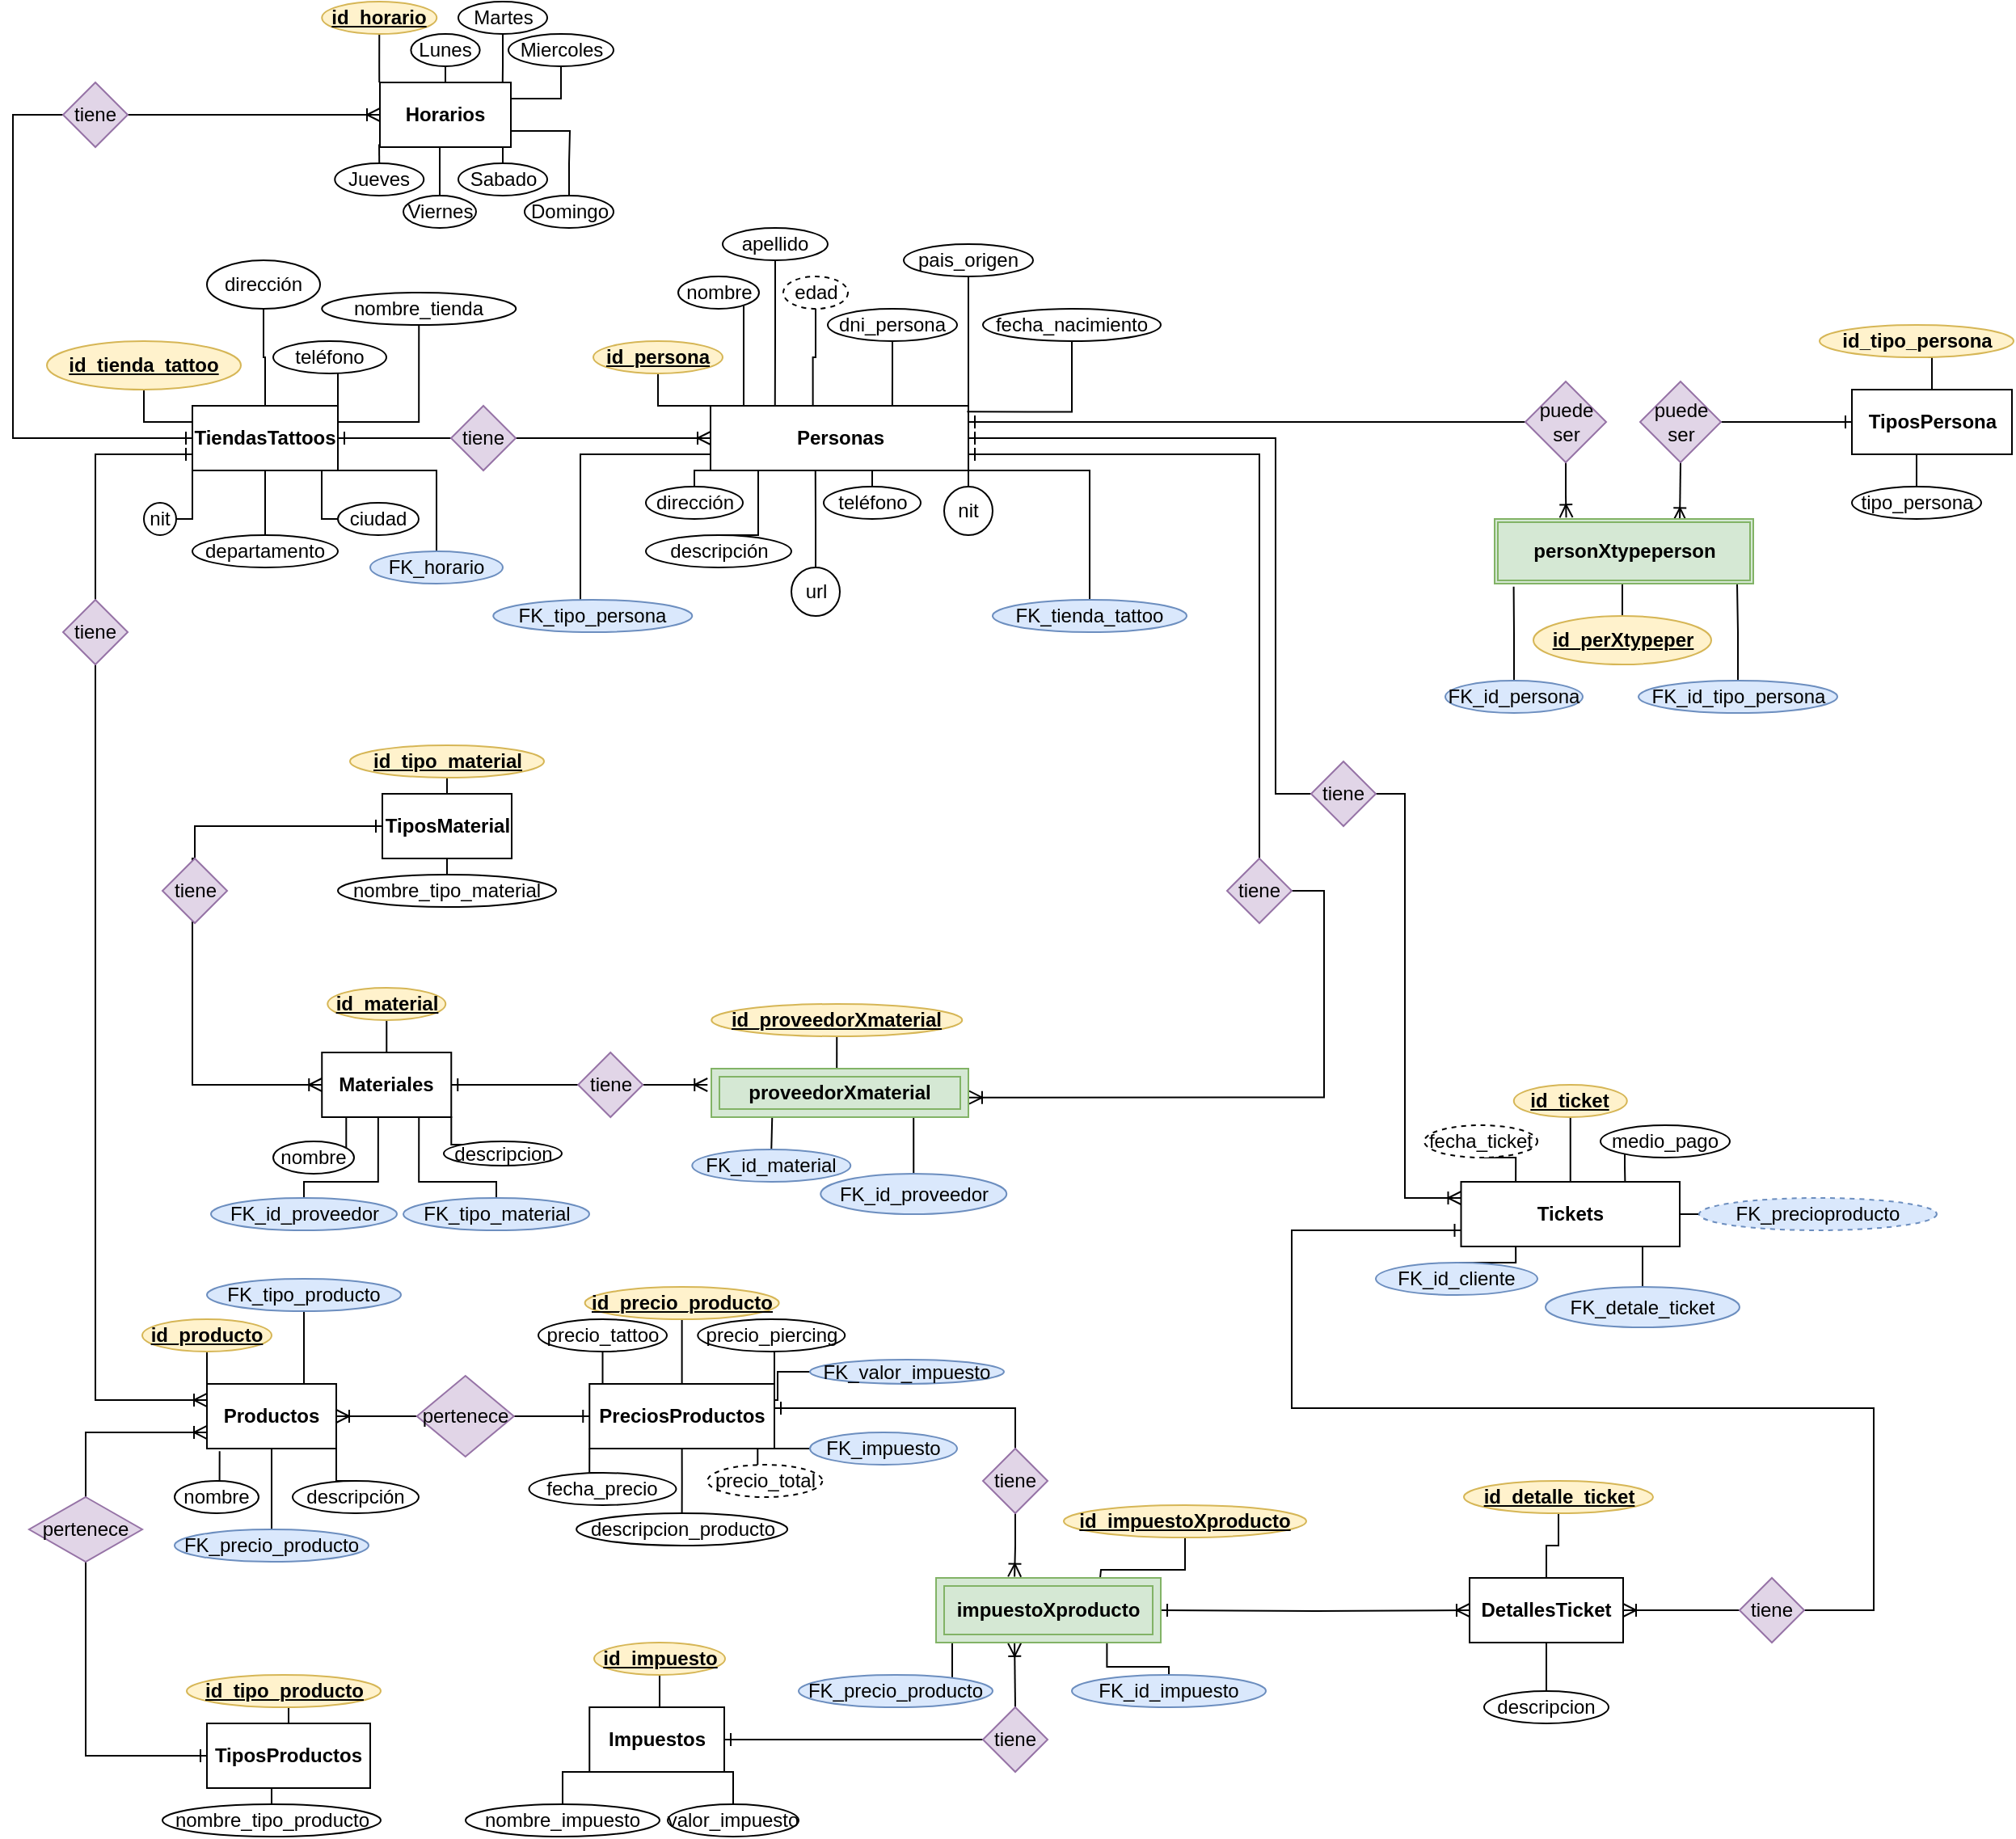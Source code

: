 <mxfile version="15.8.8" type="device"><diagram id="bD-iIpJf__QJrrZjSQ3N" name="Page-1"><mxGraphModel dx="1422" dy="804" grid="1" gridSize="10" guides="1" tooltips="1" connect="1" arrows="1" fold="1" page="1" pageScale="1" pageWidth="827" pageHeight="1169" math="0" shadow="0"><root><mxCell id="0"/><mxCell id="1" parent="0"/><mxCell id="f2MsjJjjE_nlSyHkjWTQ-9" style="edgeStyle=orthogonalEdgeStyle;rounded=0;orthogonalLoop=1;jettySize=auto;html=1;exitX=1;exitY=0.5;exitDx=0;exitDy=0;entryX=0;entryY=0.5;entryDx=0;entryDy=0;endArrow=none;endFill=0;startArrow=ERone;startFill=0;" parent="1" source="Wsl-sQ41XcHYy2mvywlz-1" target="f2MsjJjjE_nlSyHkjWTQ-8" edge="1"><mxGeometry relative="1" as="geometry"/></mxCell><mxCell id="f2MsjJjjE_nlSyHkjWTQ-64" style="edgeStyle=orthogonalEdgeStyle;rounded=0;orthogonalLoop=1;jettySize=auto;html=1;exitX=0;exitY=0.75;exitDx=0;exitDy=0;entryX=0.5;entryY=0;entryDx=0;entryDy=0;startArrow=ERone;startFill=0;endArrow=none;endFill=0;" parent="1" source="Wsl-sQ41XcHYy2mvywlz-1" target="f2MsjJjjE_nlSyHkjWTQ-63" edge="1"><mxGeometry relative="1" as="geometry"><Array as="points"><mxPoint x="81" y="290"/></Array></mxGeometry></mxCell><mxCell id="a-E7Sl_EGZmZtKgFqRVH-20" style="edgeStyle=orthogonalEdgeStyle;rounded=0;orthogonalLoop=1;jettySize=auto;html=1;exitX=0;exitY=0.5;exitDx=0;exitDy=0;entryX=0;entryY=0.5;entryDx=0;entryDy=0;endArrow=none;endFill=0;startArrow=ERone;startFill=0;" parent="1" source="Wsl-sQ41XcHYy2mvywlz-1" target="a-E7Sl_EGZmZtKgFqRVH-19" edge="1"><mxGeometry relative="1" as="geometry"><Array as="points"><mxPoint x="30" y="280"/><mxPoint x="30" y="80"/></Array></mxGeometry></mxCell><mxCell id="a-E7Sl_EGZmZtKgFqRVH-23" style="edgeStyle=orthogonalEdgeStyle;rounded=0;orthogonalLoop=1;jettySize=auto;html=1;exitX=1;exitY=1;exitDx=0;exitDy=0;entryX=0.5;entryY=0;entryDx=0;entryDy=0;startArrow=none;startFill=0;endArrow=none;endFill=0;" parent="1" source="Wsl-sQ41XcHYy2mvywlz-1" target="a-E7Sl_EGZmZtKgFqRVH-22" edge="1"><mxGeometry relative="1" as="geometry"><Array as="points"><mxPoint x="292" y="300"/></Array></mxGeometry></mxCell><mxCell id="Wsl-sQ41XcHYy2mvywlz-1" value="&lt;b&gt;TiendasTattoos&lt;/b&gt;" style="rounded=0;whiteSpace=wrap;html=1;" parent="1" vertex="1"><mxGeometry x="141" y="260" width="90" height="40" as="geometry"/></mxCell><mxCell id="Wsl-sQ41XcHYy2mvywlz-30" style="edgeStyle=orthogonalEdgeStyle;rounded=0;orthogonalLoop=1;jettySize=auto;html=1;exitX=0.5;exitY=0;exitDx=0;exitDy=0;entryX=1;entryY=1;entryDx=0;entryDy=0;endArrow=none;endFill=0;" parent="1" source="Wsl-sQ41XcHYy2mvywlz-2" target="Wsl-sQ41XcHYy2mvywlz-15" edge="1"><mxGeometry relative="1" as="geometry"><Array as="points"><mxPoint x="561.5" y="310"/><mxPoint x="561.5" y="300"/></Array></mxGeometry></mxCell><mxCell id="Wsl-sQ41XcHYy2mvywlz-2" value="teléfono" style="ellipse;whiteSpace=wrap;html=1;" parent="1" vertex="1"><mxGeometry x="531.5" y="310" width="60" height="20" as="geometry"/></mxCell><mxCell id="Wsl-sQ41XcHYy2mvywlz-13" style="edgeStyle=orthogonalEdgeStyle;rounded=0;orthogonalLoop=1;jettySize=auto;html=1;entryX=0.5;entryY=1;entryDx=0;entryDy=0;endArrow=none;endFill=0;" parent="1" source="Wsl-sQ41XcHYy2mvywlz-3" target="Wsl-sQ41XcHYy2mvywlz-1" edge="1"><mxGeometry relative="1" as="geometry"/></mxCell><mxCell id="Wsl-sQ41XcHYy2mvywlz-3" value="departamento" style="ellipse;whiteSpace=wrap;html=1;" parent="1" vertex="1"><mxGeometry x="141" y="340" width="90" height="20" as="geometry"/></mxCell><mxCell id="Wsl-sQ41XcHYy2mvywlz-12" style="edgeStyle=orthogonalEdgeStyle;rounded=0;orthogonalLoop=1;jettySize=auto;html=1;entryX=1;entryY=1;entryDx=0;entryDy=0;endArrow=none;endFill=0;" parent="1" source="Wsl-sQ41XcHYy2mvywlz-4" target="Wsl-sQ41XcHYy2mvywlz-1" edge="1"><mxGeometry relative="1" as="geometry"><Array as="points"><mxPoint x="221" y="330"/></Array></mxGeometry></mxCell><mxCell id="Wsl-sQ41XcHYy2mvywlz-4" value="ciudad" style="ellipse;whiteSpace=wrap;html=1;" parent="1" vertex="1"><mxGeometry x="231" y="320" width="50" height="20" as="geometry"/></mxCell><mxCell id="Wsl-sQ41XcHYy2mvywlz-14" style="edgeStyle=orthogonalEdgeStyle;rounded=0;orthogonalLoop=1;jettySize=auto;html=1;entryX=0;entryY=1;entryDx=0;entryDy=0;endArrow=none;endFill=0;" parent="1" source="Wsl-sQ41XcHYy2mvywlz-5" target="Wsl-sQ41XcHYy2mvywlz-1" edge="1"><mxGeometry relative="1" as="geometry"><Array as="points"><mxPoint x="141" y="330"/></Array></mxGeometry></mxCell><mxCell id="Wsl-sQ41XcHYy2mvywlz-5" value="nit" style="ellipse;whiteSpace=wrap;html=1;" parent="1" vertex="1"><mxGeometry x="111" y="320" width="20" height="20" as="geometry"/></mxCell><mxCell id="Wsl-sQ41XcHYy2mvywlz-11" style="edgeStyle=orthogonalEdgeStyle;rounded=0;orthogonalLoop=1;jettySize=auto;html=1;entryX=1;entryY=0;entryDx=0;entryDy=0;endArrow=none;endFill=0;" parent="1" source="Wsl-sQ41XcHYy2mvywlz-6" target="Wsl-sQ41XcHYy2mvywlz-1" edge="1"><mxGeometry relative="1" as="geometry"><Array as="points"><mxPoint x="221" y="220"/><mxPoint x="221" y="220"/></Array></mxGeometry></mxCell><mxCell id="Wsl-sQ41XcHYy2mvywlz-6" value="teléfono" style="ellipse;whiteSpace=wrap;html=1;" parent="1" vertex="1"><mxGeometry x="191" y="220" width="70" height="20" as="geometry"/></mxCell><mxCell id="Wsl-sQ41XcHYy2mvywlz-10" style="edgeStyle=orthogonalEdgeStyle;rounded=0;orthogonalLoop=1;jettySize=auto;html=1;entryX=0.5;entryY=0;entryDx=0;entryDy=0;endArrow=none;endFill=0;" parent="1" source="Wsl-sQ41XcHYy2mvywlz-7" target="Wsl-sQ41XcHYy2mvywlz-1" edge="1"><mxGeometry relative="1" as="geometry"/></mxCell><mxCell id="Wsl-sQ41XcHYy2mvywlz-7" value="dirección" style="ellipse;whiteSpace=wrap;html=1;" parent="1" vertex="1"><mxGeometry x="150" y="170" width="70" height="30" as="geometry"/></mxCell><mxCell id="Wsl-sQ41XcHYy2mvywlz-9" style="edgeStyle=orthogonalEdgeStyle;rounded=0;orthogonalLoop=1;jettySize=auto;html=1;entryX=0;entryY=0.25;entryDx=0;entryDy=0;endArrow=none;endFill=0;" parent="1" source="Wsl-sQ41XcHYy2mvywlz-8" target="Wsl-sQ41XcHYy2mvywlz-1" edge="1"><mxGeometry relative="1" as="geometry"/></mxCell><mxCell id="Wsl-sQ41XcHYy2mvywlz-8" value="&lt;u&gt;&lt;b&gt;id_tienda_tattoo&lt;/b&gt;&lt;/u&gt;" style="ellipse;whiteSpace=wrap;html=1;fillColor=#fff2cc;strokeColor=#d6b656;" parent="1" vertex="1"><mxGeometry x="51" y="220" width="120" height="30" as="geometry"/></mxCell><mxCell id="f2MsjJjjE_nlSyHkjWTQ-16" style="edgeStyle=orthogonalEdgeStyle;rounded=0;orthogonalLoop=1;jettySize=auto;html=1;entryX=0;entryY=0.5;entryDx=0;entryDy=0;startArrow=ERone;startFill=0;endArrow=none;endFill=0;exitX=1;exitY=0.25;exitDx=0;exitDy=0;" parent="1" source="Wsl-sQ41XcHYy2mvywlz-15" target="f2MsjJjjE_nlSyHkjWTQ-12" edge="1"><mxGeometry relative="1" as="geometry"><Array as="points"><mxPoint x="780" y="270"/></Array></mxGeometry></mxCell><mxCell id="xRLVGL--KQEGsaedLzCA-6" style="edgeStyle=orthogonalEdgeStyle;rounded=0;orthogonalLoop=1;jettySize=auto;html=1;exitX=1;exitY=1;exitDx=0;exitDy=0;entryX=0.5;entryY=0;entryDx=0;entryDy=0;endArrow=none;endFill=0;" parent="1" source="Wsl-sQ41XcHYy2mvywlz-15" target="xRLVGL--KQEGsaedLzCA-5" edge="1"><mxGeometry relative="1" as="geometry"><Array as="points"><mxPoint x="696" y="300"/></Array></mxGeometry></mxCell><mxCell id="Wsl-sQ41XcHYy2mvywlz-15" value="&lt;b&gt;Personas&lt;/b&gt;" style="rounded=0;whiteSpace=wrap;html=1;" parent="1" vertex="1"><mxGeometry x="461.5" y="260" width="159.5" height="40" as="geometry"/></mxCell><mxCell id="Wsl-sQ41XcHYy2mvywlz-26" style="edgeStyle=orthogonalEdgeStyle;rounded=0;orthogonalLoop=1;jettySize=auto;html=1;entryX=0;entryY=0;entryDx=0;entryDy=0;endArrow=none;endFill=0;" parent="1" source="Wsl-sQ41XcHYy2mvywlz-16" target="Wsl-sQ41XcHYy2mvywlz-15" edge="1"><mxGeometry relative="1" as="geometry"/></mxCell><mxCell id="Wsl-sQ41XcHYy2mvywlz-16" value="&lt;u&gt;&lt;b&gt;id_persona&lt;/b&gt;&lt;/u&gt;" style="ellipse;whiteSpace=wrap;html=1;fillColor=#fff2cc;strokeColor=#d6b656;" parent="1" vertex="1"><mxGeometry x="389" y="220" width="80" height="20" as="geometry"/></mxCell><mxCell id="Wsl-sQ41XcHYy2mvywlz-28" style="edgeStyle=orthogonalEdgeStyle;rounded=0;orthogonalLoop=1;jettySize=auto;html=1;entryX=0;entryY=1;entryDx=0;entryDy=0;endArrow=none;endFill=0;" parent="1" source="Wsl-sQ41XcHYy2mvywlz-17" target="Wsl-sQ41XcHYy2mvywlz-15" edge="1"><mxGeometry relative="1" as="geometry"><Array as="points"><mxPoint x="451.5" y="300"/></Array></mxGeometry></mxCell><mxCell id="Wsl-sQ41XcHYy2mvywlz-17" value="dirección" style="ellipse;whiteSpace=wrap;html=1;" parent="1" vertex="1"><mxGeometry x="421.5" y="310" width="60" height="20" as="geometry"/></mxCell><mxCell id="Wsl-sQ41XcHYy2mvywlz-27" style="edgeStyle=orthogonalEdgeStyle;rounded=0;orthogonalLoop=1;jettySize=auto;html=1;endArrow=none;endFill=0;entryX=0.705;entryY=0;entryDx=0;entryDy=0;entryPerimeter=0;" parent="1" source="Wsl-sQ41XcHYy2mvywlz-18" target="Wsl-sQ41XcHYy2mvywlz-15" edge="1"><mxGeometry relative="1" as="geometry"><mxPoint x="574" y="250" as="targetPoint"/></mxGeometry></mxCell><mxCell id="Wsl-sQ41XcHYy2mvywlz-18" value="dni_persona" style="ellipse;whiteSpace=wrap;html=1;" parent="1" vertex="1"><mxGeometry x="534" y="200" width="80" height="20" as="geometry"/></mxCell><mxCell id="Wsl-sQ41XcHYy2mvywlz-24" style="edgeStyle=orthogonalEdgeStyle;rounded=0;orthogonalLoop=1;jettySize=auto;html=1;entryX=0.397;entryY=-0.004;entryDx=0;entryDy=0;endArrow=none;endFill=0;entryPerimeter=0;" parent="1" source="Wsl-sQ41XcHYy2mvywlz-19" target="Wsl-sQ41XcHYy2mvywlz-15" edge="1"><mxGeometry relative="1" as="geometry"><Array as="points"><mxPoint x="527" y="230"/><mxPoint x="525" y="230"/></Array></mxGeometry></mxCell><mxCell id="Wsl-sQ41XcHYy2mvywlz-19" value="edad" style="ellipse;whiteSpace=wrap;html=1;dashed=1;" parent="1" vertex="1"><mxGeometry x="506.5" y="180" width="40" height="20" as="geometry"/></mxCell><mxCell id="Wsl-sQ41XcHYy2mvywlz-29" style="edgeStyle=orthogonalEdgeStyle;rounded=0;orthogonalLoop=1;jettySize=auto;html=1;exitX=0.5;exitY=0;exitDx=0;exitDy=0;entryX=0.5;entryY=1;entryDx=0;entryDy=0;endArrow=none;endFill=0;" parent="1" source="Wsl-sQ41XcHYy2mvywlz-20" target="Wsl-sQ41XcHYy2mvywlz-15" edge="1"><mxGeometry relative="1" as="geometry"><Array as="points"><mxPoint x="491" y="340"/><mxPoint x="491" y="300"/></Array></mxGeometry></mxCell><mxCell id="Wsl-sQ41XcHYy2mvywlz-20" value="descripción" style="ellipse;whiteSpace=wrap;html=1;" parent="1" vertex="1"><mxGeometry x="421.5" y="340" width="90" height="20" as="geometry"/></mxCell><mxCell id="Wsl-sQ41XcHYy2mvywlz-23" style="edgeStyle=orthogonalEdgeStyle;rounded=0;orthogonalLoop=1;jettySize=auto;html=1;entryX=0.25;entryY=0;entryDx=0;entryDy=0;endArrow=none;endFill=0;" parent="1" source="Wsl-sQ41XcHYy2mvywlz-21" target="Wsl-sQ41XcHYy2mvywlz-15" edge="1"><mxGeometry relative="1" as="geometry"/></mxCell><mxCell id="Wsl-sQ41XcHYy2mvywlz-21" value="apellido" style="ellipse;whiteSpace=wrap;html=1;" parent="1" vertex="1"><mxGeometry x="469" y="150" width="65" height="20" as="geometry"/></mxCell><mxCell id="Wsl-sQ41XcHYy2mvywlz-25" style="edgeStyle=orthogonalEdgeStyle;rounded=0;orthogonalLoop=1;jettySize=auto;html=1;endArrow=none;endFill=0;" parent="1" source="Wsl-sQ41XcHYy2mvywlz-22" edge="1"><mxGeometry relative="1" as="geometry"><Array as="points"><mxPoint x="482" y="240"/><mxPoint x="482" y="240"/></Array><mxPoint x="482" y="260" as="targetPoint"/></mxGeometry></mxCell><mxCell id="Wsl-sQ41XcHYy2mvywlz-22" value="nombre" style="ellipse;whiteSpace=wrap;html=1;" parent="1" vertex="1"><mxGeometry x="441.5" y="180" width="50" height="20" as="geometry"/></mxCell><mxCell id="f2MsjJjjE_nlSyHkjWTQ-17" style="edgeStyle=orthogonalEdgeStyle;rounded=0;orthogonalLoop=1;jettySize=auto;html=1;exitX=0;exitY=0.5;exitDx=0;exitDy=0;entryX=1;entryY=0.5;entryDx=0;entryDy=0;startArrow=ERone;startFill=0;endArrow=none;endFill=0;" parent="1" source="Wsl-sQ41XcHYy2mvywlz-31" target="f2MsjJjjE_nlSyHkjWTQ-13" edge="1"><mxGeometry relative="1" as="geometry"/></mxCell><mxCell id="Wsl-sQ41XcHYy2mvywlz-31" value="&lt;b&gt;TiposPersona&lt;/b&gt;" style="rounded=0;whiteSpace=wrap;html=1;" parent="1" vertex="1"><mxGeometry x="1167.5" y="250" width="99" height="40" as="geometry"/></mxCell><mxCell id="Wsl-sQ41XcHYy2mvywlz-34" style="edgeStyle=orthogonalEdgeStyle;rounded=0;orthogonalLoop=1;jettySize=auto;html=1;exitX=0.5;exitY=1;exitDx=0;exitDy=0;entryX=0.5;entryY=0;entryDx=0;entryDy=0;endArrow=none;endFill=0;" parent="1" source="Wsl-sQ41XcHYy2mvywlz-32" target="Wsl-sQ41XcHYy2mvywlz-31" edge="1"><mxGeometry relative="1" as="geometry"/></mxCell><mxCell id="Wsl-sQ41XcHYy2mvywlz-32" value="&lt;b&gt;id_tipo_persona&lt;/b&gt;" style="ellipse;whiteSpace=wrap;html=1;fillColor=#fff2cc;strokeColor=#d6b656;" parent="1" vertex="1"><mxGeometry x="1147.5" y="210" width="120" height="20" as="geometry"/></mxCell><mxCell id="Wsl-sQ41XcHYy2mvywlz-35" style="edgeStyle=orthogonalEdgeStyle;rounded=0;orthogonalLoop=1;jettySize=auto;html=1;entryX=0.5;entryY=1;entryDx=0;entryDy=0;endArrow=none;endFill=0;" parent="1" source="Wsl-sQ41XcHYy2mvywlz-33" target="Wsl-sQ41XcHYy2mvywlz-31" edge="1"><mxGeometry relative="1" as="geometry"/></mxCell><mxCell id="Wsl-sQ41XcHYy2mvywlz-33" value="tipo_persona" style="ellipse;whiteSpace=wrap;html=1;" parent="1" vertex="1"><mxGeometry x="1167.5" y="310" width="80" height="20" as="geometry"/></mxCell><mxCell id="f2MsjJjjE_nlSyHkjWTQ-10" style="edgeStyle=orthogonalEdgeStyle;rounded=0;orthogonalLoop=1;jettySize=auto;html=1;entryX=0;entryY=0.5;entryDx=0;entryDy=0;startArrow=none;startFill=0;endArrow=ERoneToMany;endFill=0;" parent="1" source="f2MsjJjjE_nlSyHkjWTQ-8" target="Wsl-sQ41XcHYy2mvywlz-15" edge="1"><mxGeometry relative="1" as="geometry"/></mxCell><mxCell id="f2MsjJjjE_nlSyHkjWTQ-8" value="tiene" style="rhombus;whiteSpace=wrap;html=1;fillColor=#e1d5e7;strokeColor=#9673a6;" parent="1" vertex="1"><mxGeometry x="301" y="260" width="40" height="40" as="geometry"/></mxCell><mxCell id="f2MsjJjjE_nlSyHkjWTQ-14" style="edgeStyle=orthogonalEdgeStyle;rounded=0;orthogonalLoop=1;jettySize=auto;html=1;entryX=0.283;entryY=-0.022;entryDx=0;entryDy=0;startArrow=none;startFill=0;endArrow=ERoneToMany;endFill=0;entryPerimeter=0;" parent="1" source="f2MsjJjjE_nlSyHkjWTQ-12" edge="1"><mxGeometry relative="1" as="geometry"><mxPoint x="990.78" y="329.12" as="targetPoint"/></mxGeometry></mxCell><mxCell id="f2MsjJjjE_nlSyHkjWTQ-12" value="puede ser" style="rhombus;whiteSpace=wrap;html=1;fillColor=#e1d5e7;strokeColor=#9673a6;" parent="1" vertex="1"><mxGeometry x="965.5" y="245" width="50" height="50" as="geometry"/></mxCell><mxCell id="f2MsjJjjE_nlSyHkjWTQ-15" style="edgeStyle=orthogonalEdgeStyle;rounded=0;orthogonalLoop=1;jettySize=auto;html=1;exitX=0.5;exitY=1;exitDx=0;exitDy=0;entryX=0.722;entryY=0.029;entryDx=0;entryDy=0;entryPerimeter=0;startArrow=none;startFill=0;endArrow=ERoneToMany;endFill=0;" parent="1" source="f2MsjJjjE_nlSyHkjWTQ-13" edge="1"><mxGeometry relative="1" as="geometry"><mxPoint x="1061.02" y="331.16" as="targetPoint"/></mxGeometry></mxCell><mxCell id="f2MsjJjjE_nlSyHkjWTQ-13" value="puede ser" style="rhombus;whiteSpace=wrap;html=1;fillColor=#e1d5e7;strokeColor=#9673a6;" parent="1" vertex="1"><mxGeometry x="1036.5" y="245" width="50" height="50" as="geometry"/></mxCell><mxCell id="f2MsjJjjE_nlSyHkjWTQ-19" style="edgeStyle=orthogonalEdgeStyle;rounded=0;orthogonalLoop=1;jettySize=auto;html=1;exitX=0.5;exitY=0;exitDx=0;exitDy=0;entryX=0.5;entryY=1;entryDx=0;entryDy=0;startArrow=none;startFill=0;endArrow=none;endFill=0;" parent="1" source="f2MsjJjjE_nlSyHkjWTQ-18" edge="1"><mxGeometry relative="1" as="geometry"><mxPoint x="1025.5" y="370" as="targetPoint"/></mxGeometry></mxCell><mxCell id="f2MsjJjjE_nlSyHkjWTQ-18" value="&lt;span&gt;&lt;u&gt;&lt;b&gt;id_perXtypeper&lt;/b&gt;&lt;/u&gt;&lt;/span&gt;" style="ellipse;whiteSpace=wrap;html=1;fillColor=#fff2cc;strokeColor=#d6b656;" parent="1" vertex="1"><mxGeometry x="970.5" y="390" width="110" height="30" as="geometry"/></mxCell><mxCell id="f2MsjJjjE_nlSyHkjWTQ-22" style="edgeStyle=orthogonalEdgeStyle;rounded=0;orthogonalLoop=1;jettySize=auto;html=1;exitX=0.5;exitY=0;exitDx=0;exitDy=0;entryX=0.08;entryY=1.047;entryDx=0;entryDy=0;entryPerimeter=0;startArrow=none;startFill=0;endArrow=none;endFill=0;" parent="1" source="f2MsjJjjE_nlSyHkjWTQ-20" edge="1"><mxGeometry relative="1" as="geometry"><mxPoint x="958.3" y="371.88" as="targetPoint"/></mxGeometry></mxCell><mxCell id="f2MsjJjjE_nlSyHkjWTQ-20" value="FK_id_persona" style="ellipse;whiteSpace=wrap;html=1;fillColor=#dae8fc;strokeColor=#6c8ebf;" parent="1" vertex="1"><mxGeometry x="916" y="430" width="85" height="20" as="geometry"/></mxCell><mxCell id="f2MsjJjjE_nlSyHkjWTQ-23" style="edgeStyle=orthogonalEdgeStyle;rounded=0;orthogonalLoop=1;jettySize=auto;html=1;exitX=0.5;exitY=0;exitDx=0;exitDy=0;entryX=1;entryY=1;entryDx=0;entryDy=0;startArrow=none;startFill=0;endArrow=none;endFill=0;" parent="1" source="f2MsjJjjE_nlSyHkjWTQ-21" edge="1"><mxGeometry relative="1" as="geometry"><Array as="points"><mxPoint x="1096.5" y="400"/><mxPoint x="1096.5" y="370"/></Array><mxPoint x="1105.5" y="370" as="targetPoint"/></mxGeometry></mxCell><mxCell id="f2MsjJjjE_nlSyHkjWTQ-21" value="FK_id_tipo_persona" style="ellipse;whiteSpace=wrap;html=1;fillColor=#dae8fc;strokeColor=#6c8ebf;" parent="1" vertex="1"><mxGeometry x="1035.5" y="430" width="123" height="20" as="geometry"/></mxCell><mxCell id="f2MsjJjjE_nlSyHkjWTQ-115" style="edgeStyle=orthogonalEdgeStyle;rounded=0;orthogonalLoop=1;jettySize=auto;html=1;exitX=1;exitY=0.5;exitDx=0;exitDy=0;entryX=0;entryY=0.5;entryDx=0;entryDy=0;startArrow=ERone;startFill=0;endArrow=none;endFill=0;" parent="1" source="Wsl-sQ41XcHYy2mvywlz-15" target="f2MsjJjjE_nlSyHkjWTQ-114" edge="1"><mxGeometry relative="1" as="geometry"><mxPoint x="1166" y="440" as="sourcePoint"/><Array as="points"><mxPoint x="811" y="280"/><mxPoint x="811" y="500"/></Array></mxGeometry></mxCell><mxCell id="f2MsjJjjE_nlSyHkjWTQ-174" style="edgeStyle=orthogonalEdgeStyle;rounded=0;orthogonalLoop=1;jettySize=auto;html=1;exitX=1;exitY=0.75;exitDx=0;exitDy=0;entryX=0.5;entryY=0;entryDx=0;entryDy=0;startArrow=ERone;startFill=0;endArrow=none;endFill=0;" parent="1" source="Wsl-sQ41XcHYy2mvywlz-15" target="f2MsjJjjE_nlSyHkjWTQ-172" edge="1"><mxGeometry relative="1" as="geometry"><mxPoint x="981" y="550" as="sourcePoint"/><Array as="points"><mxPoint x="801" y="290"/></Array></mxGeometry></mxCell><mxCell id="vtaflzPkmSasgksTmErC-6" style="edgeStyle=orthogonalEdgeStyle;rounded=0;orthogonalLoop=1;jettySize=auto;html=1;exitX=0.5;exitY=0;exitDx=0;exitDy=0;entryX=1;entryY=1;entryDx=0;entryDy=0;endArrow=none;endFill=0;" parent="1" source="f2MsjJjjE_nlSyHkjWTQ-46" target="Wsl-sQ41XcHYy2mvywlz-15" edge="1"><mxGeometry relative="1" as="geometry"/></mxCell><mxCell id="f2MsjJjjE_nlSyHkjWTQ-46" value="nit" style="ellipse;whiteSpace=wrap;html=1;" parent="1" vertex="1"><mxGeometry x="606" y="310" width="30" height="30" as="geometry"/></mxCell><mxCell id="vtaflzPkmSasgksTmErC-7" style="edgeStyle=orthogonalEdgeStyle;rounded=0;orthogonalLoop=1;jettySize=auto;html=1;exitX=0.5;exitY=0;exitDx=0;exitDy=0;endArrow=none;endFill=0;" parent="1" source="f2MsjJjjE_nlSyHkjWTQ-47" edge="1"><mxGeometry relative="1" as="geometry"><mxPoint x="526.381" y="300" as="targetPoint"/></mxGeometry></mxCell><mxCell id="f2MsjJjjE_nlSyHkjWTQ-47" value="url" style="ellipse;whiteSpace=wrap;html=1;" parent="1" vertex="1"><mxGeometry x="511.5" y="360" width="30" height="30" as="geometry"/></mxCell><mxCell id="f2MsjJjjE_nlSyHkjWTQ-56" value="&lt;b&gt;Productos&lt;/b&gt;" style="rounded=0;whiteSpace=wrap;html=1;" parent="1" vertex="1"><mxGeometry x="150" y="865" width="80" height="40" as="geometry"/></mxCell><mxCell id="f2MsjJjjE_nlSyHkjWTQ-62" style="edgeStyle=orthogonalEdgeStyle;rounded=0;orthogonalLoop=1;jettySize=auto;html=1;exitX=0.5;exitY=1;exitDx=0;exitDy=0;entryX=0.5;entryY=0;entryDx=0;entryDy=0;startArrow=none;startFill=0;endArrow=none;endFill=0;" parent="1" source="f2MsjJjjE_nlSyHkjWTQ-57" target="f2MsjJjjE_nlSyHkjWTQ-56" edge="1"><mxGeometry relative="1" as="geometry"/></mxCell><mxCell id="f2MsjJjjE_nlSyHkjWTQ-57" value="&lt;u&gt;&lt;b&gt;id_producto&lt;/b&gt;&lt;/u&gt;" style="ellipse;whiteSpace=wrap;html=1;fillColor=#fff2cc;strokeColor=#d6b656;" parent="1" vertex="1"><mxGeometry x="110" y="825" width="80" height="20" as="geometry"/></mxCell><mxCell id="f2MsjJjjE_nlSyHkjWTQ-60" style="edgeStyle=orthogonalEdgeStyle;rounded=0;orthogonalLoop=1;jettySize=auto;html=1;exitX=0.5;exitY=0;exitDx=0;exitDy=0;entryX=1;entryY=1;entryDx=0;entryDy=0;startArrow=none;startFill=0;endArrow=none;endFill=0;" parent="1" source="f2MsjJjjE_nlSyHkjWTQ-58" target="f2MsjJjjE_nlSyHkjWTQ-56" edge="1"><mxGeometry relative="1" as="geometry"/></mxCell><mxCell id="f2MsjJjjE_nlSyHkjWTQ-58" value="descripción" style="ellipse;whiteSpace=wrap;html=1;" parent="1" vertex="1"><mxGeometry x="203" y="925" width="78" height="20" as="geometry"/></mxCell><mxCell id="f2MsjJjjE_nlSyHkjWTQ-61" style="edgeStyle=orthogonalEdgeStyle;rounded=0;orthogonalLoop=1;jettySize=auto;html=1;exitX=0.5;exitY=0;exitDx=0;exitDy=0;entryX=0.098;entryY=1.04;entryDx=0;entryDy=0;entryPerimeter=0;startArrow=none;startFill=0;endArrow=none;endFill=0;" parent="1" source="f2MsjJjjE_nlSyHkjWTQ-59" target="f2MsjJjjE_nlSyHkjWTQ-56" edge="1"><mxGeometry relative="1" as="geometry"/></mxCell><mxCell id="f2MsjJjjE_nlSyHkjWTQ-59" value="nombre" style="ellipse;whiteSpace=wrap;html=1;" parent="1" vertex="1"><mxGeometry x="130" y="925" width="52" height="20" as="geometry"/></mxCell><mxCell id="f2MsjJjjE_nlSyHkjWTQ-65" style="edgeStyle=orthogonalEdgeStyle;rounded=0;orthogonalLoop=1;jettySize=auto;html=1;exitX=0.5;exitY=1;exitDx=0;exitDy=0;entryX=0;entryY=0.25;entryDx=0;entryDy=0;startArrow=none;startFill=0;endArrow=ERoneToMany;endFill=0;" parent="1" source="f2MsjJjjE_nlSyHkjWTQ-63" target="f2MsjJjjE_nlSyHkjWTQ-56" edge="1"><mxGeometry relative="1" as="geometry"/></mxCell><mxCell id="f2MsjJjjE_nlSyHkjWTQ-63" value="tiene" style="rhombus;whiteSpace=wrap;html=1;fillColor=#e1d5e7;strokeColor=#9673a6;" parent="1" vertex="1"><mxGeometry x="61" y="380" width="40" height="40" as="geometry"/></mxCell><mxCell id="f2MsjJjjE_nlSyHkjWTQ-137" style="edgeStyle=orthogonalEdgeStyle;rounded=0;orthogonalLoop=1;jettySize=auto;html=1;entryX=0.5;entryY=0;entryDx=0;entryDy=0;startArrow=ERone;startFill=0;endArrow=none;endFill=0;" parent="1" source="f2MsjJjjE_nlSyHkjWTQ-66" target="f2MsjJjjE_nlSyHkjWTQ-133" edge="1"><mxGeometry relative="1" as="geometry"><Array as="points"><mxPoint x="650" y="880"/></Array></mxGeometry></mxCell><mxCell id="f2MsjJjjE_nlSyHkjWTQ-66" value="&lt;b&gt;PreciosProductos&lt;/b&gt;" style="rounded=0;whiteSpace=wrap;html=1;" parent="1" vertex="1"><mxGeometry x="386.63" y="865" width="114.37" height="40" as="geometry"/></mxCell><mxCell id="f2MsjJjjE_nlSyHkjWTQ-77" style="edgeStyle=orthogonalEdgeStyle;rounded=0;orthogonalLoop=1;jettySize=auto;html=1;exitX=0.5;exitY=0;exitDx=0;exitDy=0;entryX=0;entryY=1;entryDx=0;entryDy=0;startArrow=none;startFill=0;endArrow=none;endFill=0;" parent="1" source="f2MsjJjjE_nlSyHkjWTQ-68" target="f2MsjJjjE_nlSyHkjWTQ-66" edge="1"><mxGeometry relative="1" as="geometry"/></mxCell><mxCell id="f2MsjJjjE_nlSyHkjWTQ-68" value="fecha_precio" style="ellipse;whiteSpace=wrap;html=1;" parent="1" vertex="1"><mxGeometry x="349.25" y="920" width="91" height="20" as="geometry"/></mxCell><mxCell id="f2MsjJjjE_nlSyHkjWTQ-78" style="edgeStyle=orthogonalEdgeStyle;rounded=0;orthogonalLoop=1;jettySize=auto;html=1;entryX=1;entryY=1;entryDx=0;entryDy=0;startArrow=none;startFill=0;endArrow=none;endFill=0;" parent="1" source="f2MsjJjjE_nlSyHkjWTQ-69" target="f2MsjJjjE_nlSyHkjWTQ-66" edge="1"><mxGeometry relative="1" as="geometry"><Array as="points"><mxPoint x="490.63" y="905"/></Array></mxGeometry></mxCell><mxCell id="f2MsjJjjE_nlSyHkjWTQ-69" value="precio_total" style="ellipse;whiteSpace=wrap;html=1;dashed=1;" parent="1" vertex="1"><mxGeometry x="459.63" y="915" width="71" height="20" as="geometry"/></mxCell><mxCell id="f2MsjJjjE_nlSyHkjWTQ-76" style="edgeStyle=orthogonalEdgeStyle;rounded=0;orthogonalLoop=1;jettySize=auto;html=1;exitX=0.5;exitY=1;exitDx=0;exitDy=0;entryX=1;entryY=0;entryDx=0;entryDy=0;startArrow=none;startFill=0;endArrow=none;endFill=0;" parent="1" source="f2MsjJjjE_nlSyHkjWTQ-70" target="f2MsjJjjE_nlSyHkjWTQ-66" edge="1"><mxGeometry relative="1" as="geometry"/></mxCell><mxCell id="f2MsjJjjE_nlSyHkjWTQ-70" value="precio_piercing" style="ellipse;whiteSpace=wrap;html=1;" parent="1" vertex="1"><mxGeometry x="453.63" y="825" width="91" height="20" as="geometry"/></mxCell><mxCell id="f2MsjJjjE_nlSyHkjWTQ-75" style="edgeStyle=orthogonalEdgeStyle;rounded=0;orthogonalLoop=1;jettySize=auto;html=1;entryX=0;entryY=0;entryDx=0;entryDy=0;startArrow=none;startFill=0;endArrow=none;endFill=0;" parent="1" source="f2MsjJjjE_nlSyHkjWTQ-71" target="f2MsjJjjE_nlSyHkjWTQ-66" edge="1"><mxGeometry relative="1" as="geometry"/></mxCell><mxCell id="f2MsjJjjE_nlSyHkjWTQ-71" value="precio_tattoo" style="ellipse;whiteSpace=wrap;html=1;" parent="1" vertex="1"><mxGeometry x="355" y="825" width="79.5" height="20" as="geometry"/></mxCell><mxCell id="f2MsjJjjE_nlSyHkjWTQ-79" style="edgeStyle=orthogonalEdgeStyle;rounded=0;orthogonalLoop=1;jettySize=auto;html=1;entryX=0.5;entryY=1;entryDx=0;entryDy=0;startArrow=none;startFill=0;endArrow=none;endFill=0;" parent="1" source="f2MsjJjjE_nlSyHkjWTQ-72" target="f2MsjJjjE_nlSyHkjWTQ-66" edge="1"><mxGeometry relative="1" as="geometry"/></mxCell><mxCell id="f2MsjJjjE_nlSyHkjWTQ-72" value="descripcion_producto" style="ellipse;whiteSpace=wrap;html=1;" parent="1" vertex="1"><mxGeometry x="378.56" y="945" width="130.5" height="20" as="geometry"/></mxCell><mxCell id="f2MsjJjjE_nlSyHkjWTQ-74" style="edgeStyle=orthogonalEdgeStyle;rounded=0;orthogonalLoop=1;jettySize=auto;html=1;entryX=0.5;entryY=0;entryDx=0;entryDy=0;startArrow=none;startFill=0;endArrow=none;endFill=0;" parent="1" source="f2MsjJjjE_nlSyHkjWTQ-73" target="f2MsjJjjE_nlSyHkjWTQ-66" edge="1"><mxGeometry relative="1" as="geometry"/></mxCell><mxCell id="f2MsjJjjE_nlSyHkjWTQ-73" value="&lt;b&gt;&lt;u&gt;id_precio_producto&lt;/u&gt;&lt;/b&gt;" style="ellipse;whiteSpace=wrap;html=1;fillColor=#fff2cc;strokeColor=#d6b656;" parent="1" vertex="1"><mxGeometry x="383.81" y="805" width="120" height="20" as="geometry"/></mxCell><mxCell id="f2MsjJjjE_nlSyHkjWTQ-84" style="edgeStyle=orthogonalEdgeStyle;rounded=0;orthogonalLoop=1;jettySize=auto;html=1;entryX=1;entryY=0.5;entryDx=0;entryDy=0;startArrow=none;startFill=0;endArrow=ERoneToMany;endFill=0;" parent="1" source="f2MsjJjjE_nlSyHkjWTQ-81" target="f2MsjJjjE_nlSyHkjWTQ-56" edge="1"><mxGeometry relative="1" as="geometry"/></mxCell><mxCell id="f2MsjJjjE_nlSyHkjWTQ-85" style="edgeStyle=orthogonalEdgeStyle;rounded=0;orthogonalLoop=1;jettySize=auto;html=1;startArrow=none;startFill=0;endArrow=ERone;endFill=0;" parent="1" source="f2MsjJjjE_nlSyHkjWTQ-81" target="f2MsjJjjE_nlSyHkjWTQ-66" edge="1"><mxGeometry relative="1" as="geometry"/></mxCell><mxCell id="f2MsjJjjE_nlSyHkjWTQ-81" value="pertenece" style="rhombus;whiteSpace=wrap;html=1;fillColor=#e1d5e7;strokeColor=#9673a6;" parent="1" vertex="1"><mxGeometry x="279.88" y="860" width="60" height="50" as="geometry"/></mxCell><mxCell id="f2MsjJjjE_nlSyHkjWTQ-92" style="edgeStyle=orthogonalEdgeStyle;rounded=0;orthogonalLoop=1;jettySize=auto;html=1;exitX=0;exitY=0.5;exitDx=0;exitDy=0;entryX=0.5;entryY=1;entryDx=0;entryDy=0;startArrow=ERone;startFill=0;endArrow=none;endFill=0;" parent="1" source="f2MsjJjjE_nlSyHkjWTQ-86" target="f2MsjJjjE_nlSyHkjWTQ-91" edge="1"><mxGeometry relative="1" as="geometry"/></mxCell><mxCell id="f2MsjJjjE_nlSyHkjWTQ-86" value="&lt;b&gt;TiposProductos&lt;/b&gt;" style="rounded=0;whiteSpace=wrap;html=1;" parent="1" vertex="1"><mxGeometry x="150" y="1075" width="101" height="40" as="geometry"/></mxCell><mxCell id="f2MsjJjjE_nlSyHkjWTQ-90" style="edgeStyle=orthogonalEdgeStyle;rounded=0;orthogonalLoop=1;jettySize=auto;html=1;entryX=0.5;entryY=1;entryDx=0;entryDy=0;startArrow=none;startFill=0;endArrow=none;endFill=0;" parent="1" source="f2MsjJjjE_nlSyHkjWTQ-87" target="f2MsjJjjE_nlSyHkjWTQ-86" edge="1"><mxGeometry relative="1" as="geometry"><Array as="points"><mxPoint x="190" y="1115"/><mxPoint x="190" y="1115"/></Array></mxGeometry></mxCell><mxCell id="f2MsjJjjE_nlSyHkjWTQ-87" value="nombre_tipo_producto" style="ellipse;whiteSpace=wrap;html=1;" parent="1" vertex="1"><mxGeometry x="122.5" y="1125" width="135" height="20" as="geometry"/></mxCell><mxCell id="f2MsjJjjE_nlSyHkjWTQ-89" style="edgeStyle=orthogonalEdgeStyle;rounded=0;orthogonalLoop=1;jettySize=auto;html=1;exitX=0.5;exitY=1;exitDx=0;exitDy=0;entryX=0.5;entryY=0;entryDx=0;entryDy=0;startArrow=none;startFill=0;endArrow=none;endFill=0;" parent="1" source="f2MsjJjjE_nlSyHkjWTQ-88" target="f2MsjJjjE_nlSyHkjWTQ-86" edge="1"><mxGeometry relative="1" as="geometry"/></mxCell><mxCell id="f2MsjJjjE_nlSyHkjWTQ-88" value="&lt;b&gt;&lt;u&gt;id_tipo_producto&lt;/u&gt;&lt;/b&gt;" style="ellipse;whiteSpace=wrap;html=1;fillColor=#fff2cc;strokeColor=#d6b656;" parent="1" vertex="1"><mxGeometry x="137.5" y="1045" width="120" height="20" as="geometry"/></mxCell><mxCell id="f2MsjJjjE_nlSyHkjWTQ-93" style="edgeStyle=orthogonalEdgeStyle;rounded=0;orthogonalLoop=1;jettySize=auto;html=1;entryX=0;entryY=0.75;entryDx=0;entryDy=0;startArrow=none;startFill=0;endArrow=ERoneToMany;endFill=0;exitX=0.5;exitY=0;exitDx=0;exitDy=0;" parent="1" source="f2MsjJjjE_nlSyHkjWTQ-91" target="f2MsjJjjE_nlSyHkjWTQ-56" edge="1"><mxGeometry relative="1" as="geometry"/></mxCell><mxCell id="f2MsjJjjE_nlSyHkjWTQ-91" value="pertenece" style="rhombus;whiteSpace=wrap;html=1;fillColor=#e1d5e7;strokeColor=#9673a6;" parent="1" vertex="1"><mxGeometry x="40" y="935" width="70" height="40" as="geometry"/></mxCell><mxCell id="f2MsjJjjE_nlSyHkjWTQ-131" style="edgeStyle=orthogonalEdgeStyle;rounded=0;orthogonalLoop=1;jettySize=auto;html=1;entryX=1;entryY=0.5;entryDx=0;entryDy=0;startArrow=ERone;startFill=0;endArrow=none;endFill=0;exitX=0;exitY=0.75;exitDx=0;exitDy=0;" parent="1" source="f2MsjJjjE_nlSyHkjWTQ-94" target="f2MsjJjjE_nlSyHkjWTQ-130" edge="1"><mxGeometry relative="1" as="geometry"><Array as="points"><mxPoint x="821" y="770"/><mxPoint x="821" y="880"/><mxPoint x="1181" y="880"/><mxPoint x="1181" y="1005"/></Array><mxPoint x="911" y="775" as="sourcePoint"/></mxGeometry></mxCell><mxCell id="PA_FU8XmO83XC8nauhIg-2" style="edgeStyle=orthogonalEdgeStyle;rounded=0;orthogonalLoop=1;jettySize=auto;html=1;exitX=1;exitY=0.75;exitDx=0;exitDy=0;entryX=0.5;entryY=0;entryDx=0;entryDy=0;endArrow=none;endFill=0;" edge="1" parent="1" source="f2MsjJjjE_nlSyHkjWTQ-94" target="PA_FU8XmO83XC8nauhIg-1"><mxGeometry relative="1" as="geometry"><Array as="points"><mxPoint x="1038" y="770"/></Array></mxGeometry></mxCell><mxCell id="f2MsjJjjE_nlSyHkjWTQ-94" value="&lt;b&gt;Tickets&lt;/b&gt;" style="rounded=0;whiteSpace=wrap;html=1;" parent="1" vertex="1"><mxGeometry x="925.75" y="740" width="135.25" height="40" as="geometry"/></mxCell><mxCell id="VIHmOozyjTpPzleQqj7Y-17" style="edgeStyle=orthogonalEdgeStyle;rounded=0;orthogonalLoop=1;jettySize=auto;html=1;entryX=0.75;entryY=0;entryDx=0;entryDy=0;endArrow=none;endFill=0;" parent="1" source="f2MsjJjjE_nlSyHkjWTQ-95" target="f2MsjJjjE_nlSyHkjWTQ-94" edge="1"><mxGeometry relative="1" as="geometry"><Array as="points"><mxPoint x="1027" y="730"/><mxPoint x="1027" y="730"/></Array></mxGeometry></mxCell><mxCell id="f2MsjJjjE_nlSyHkjWTQ-95" value="medio_pago" style="ellipse;whiteSpace=wrap;html=1;" parent="1" vertex="1"><mxGeometry x="1012" y="705" width="80" height="20" as="geometry"/></mxCell><mxCell id="VIHmOozyjTpPzleQqj7Y-16" style="edgeStyle=orthogonalEdgeStyle;rounded=0;orthogonalLoop=1;jettySize=auto;html=1;exitX=0.5;exitY=1;exitDx=0;exitDy=0;entryX=0.25;entryY=0;entryDx=0;entryDy=0;endArrow=none;endFill=0;" parent="1" source="f2MsjJjjE_nlSyHkjWTQ-96" target="f2MsjJjjE_nlSyHkjWTQ-94" edge="1"><mxGeometry relative="1" as="geometry"/></mxCell><mxCell id="f2MsjJjjE_nlSyHkjWTQ-96" value="fecha_ticket" style="ellipse;whiteSpace=wrap;html=1;dashed=1;" parent="1" vertex="1"><mxGeometry x="903" y="705" width="70" height="20" as="geometry"/></mxCell><mxCell id="VIHmOozyjTpPzleQqj7Y-15" style="edgeStyle=orthogonalEdgeStyle;rounded=0;orthogonalLoop=1;jettySize=auto;html=1;exitX=0.5;exitY=1;exitDx=0;exitDy=0;entryX=0.5;entryY=0;entryDx=0;entryDy=0;endArrow=none;endFill=0;" parent="1" source="f2MsjJjjE_nlSyHkjWTQ-97" target="f2MsjJjjE_nlSyHkjWTQ-94" edge="1"><mxGeometry relative="1" as="geometry"/></mxCell><mxCell id="f2MsjJjjE_nlSyHkjWTQ-97" value="&lt;u&gt;&lt;b&gt;id_ticket&lt;/b&gt;&lt;/u&gt;" style="ellipse;whiteSpace=wrap;html=1;fillColor=#fff2cc;strokeColor=#d6b656;" parent="1" vertex="1"><mxGeometry x="958.38" y="680" width="70" height="20" as="geometry"/></mxCell><mxCell id="PA_FU8XmO83XC8nauhIg-5" style="edgeStyle=orthogonalEdgeStyle;rounded=0;orthogonalLoop=1;jettySize=auto;html=1;entryX=0.5;entryY=0;entryDx=0;entryDy=0;endArrow=none;endFill=0;" edge="1" parent="1" source="f2MsjJjjE_nlSyHkjWTQ-101" target="f2MsjJjjE_nlSyHkjWTQ-105"><mxGeometry relative="1" as="geometry"/></mxCell><mxCell id="f2MsjJjjE_nlSyHkjWTQ-101" value="&lt;b&gt;DetallesTicket&lt;/b&gt;" style="rounded=0;whiteSpace=wrap;html=1;" parent="1" vertex="1"><mxGeometry x="931" y="985" width="95" height="40" as="geometry"/></mxCell><mxCell id="VIHmOozyjTpPzleQqj7Y-18" style="edgeStyle=orthogonalEdgeStyle;rounded=0;orthogonalLoop=1;jettySize=auto;html=1;entryX=1;entryY=0.5;entryDx=0;entryDy=0;endArrow=none;endFill=0;" parent="1" source="f2MsjJjjE_nlSyHkjWTQ-104" target="f2MsjJjjE_nlSyHkjWTQ-94" edge="1"><mxGeometry relative="1" as="geometry"><Array as="points"><mxPoint x="1061" y="760"/><mxPoint x="1061" y="760"/></Array></mxGeometry></mxCell><mxCell id="f2MsjJjjE_nlSyHkjWTQ-104" value="FK_precioproducto" style="ellipse;whiteSpace=wrap;html=1;dashed=1;fillColor=#dae8fc;strokeColor=#6c8ebf;" parent="1" vertex="1"><mxGeometry x="1073" y="750" width="147" height="20" as="geometry"/></mxCell><mxCell id="f2MsjJjjE_nlSyHkjWTQ-105" value="descripcion" style="ellipse;whiteSpace=wrap;html=1;" parent="1" vertex="1"><mxGeometry x="940" y="1055" width="77" height="20" as="geometry"/></mxCell><mxCell id="f2MsjJjjE_nlSyHkjWTQ-108" style="edgeStyle=orthogonalEdgeStyle;rounded=0;orthogonalLoop=1;jettySize=auto;html=1;entryX=0.5;entryY=0;entryDx=0;entryDy=0;startArrow=none;startFill=0;endArrow=none;endFill=0;" parent="1" source="f2MsjJjjE_nlSyHkjWTQ-107" target="f2MsjJjjE_nlSyHkjWTQ-101" edge="1"><mxGeometry relative="1" as="geometry"/></mxCell><mxCell id="f2MsjJjjE_nlSyHkjWTQ-107" value="&lt;b&gt;&lt;u&gt;id_detalle_ticket&lt;/u&gt;&lt;/b&gt;" style="ellipse;whiteSpace=wrap;html=1;fillColor=#fff2cc;strokeColor=#d6b656;" parent="1" vertex="1"><mxGeometry x="927.5" y="925" width="117" height="20" as="geometry"/></mxCell><mxCell id="f2MsjJjjE_nlSyHkjWTQ-118" style="edgeStyle=orthogonalEdgeStyle;rounded=0;orthogonalLoop=1;jettySize=auto;html=1;startArrow=none;startFill=0;endArrow=ERoneToMany;endFill=0;exitX=1;exitY=0.5;exitDx=0;exitDy=0;entryX=0;entryY=0.25;entryDx=0;entryDy=0;" parent="1" source="f2MsjJjjE_nlSyHkjWTQ-114" target="f2MsjJjjE_nlSyHkjWTQ-94" edge="1"><mxGeometry relative="1" as="geometry"><mxPoint x="730.501" y="479.999" as="sourcePoint"/><mxPoint x="891" y="755" as="targetPoint"/><Array as="points"><mxPoint x="891" y="500"/><mxPoint x="891" y="750"/></Array></mxGeometry></mxCell><mxCell id="f2MsjJjjE_nlSyHkjWTQ-114" value="tiene" style="rhombus;whiteSpace=wrap;html=1;fillColor=#e1d5e7;strokeColor=#9673a6;" parent="1" vertex="1"><mxGeometry x="833" y="480" width="40" height="40" as="geometry"/></mxCell><mxCell id="f2MsjJjjE_nlSyHkjWTQ-132" style="edgeStyle=orthogonalEdgeStyle;rounded=0;orthogonalLoop=1;jettySize=auto;html=1;entryX=1;entryY=0.5;entryDx=0;entryDy=0;startArrow=none;startFill=0;endArrow=ERoneToMany;endFill=0;" parent="1" source="f2MsjJjjE_nlSyHkjWTQ-130" target="f2MsjJjjE_nlSyHkjWTQ-101" edge="1"><mxGeometry relative="1" as="geometry"/></mxCell><mxCell id="f2MsjJjjE_nlSyHkjWTQ-130" value="tiene" style="rhombus;whiteSpace=wrap;html=1;fillColor=#e1d5e7;strokeColor=#9673a6;" parent="1" vertex="1"><mxGeometry x="1098" y="985" width="40" height="40" as="geometry"/></mxCell><mxCell id="f2MsjJjjE_nlSyHkjWTQ-150" style="edgeStyle=orthogonalEdgeStyle;rounded=0;orthogonalLoop=1;jettySize=auto;html=1;entryX=0.397;entryY=-0.018;entryDx=0;entryDy=0;entryPerimeter=0;startArrow=none;startFill=0;endArrow=ERoneToMany;endFill=0;" parent="1" source="f2MsjJjjE_nlSyHkjWTQ-133" edge="1"><mxGeometry relative="1" as="geometry"><mxPoint x="649.55" y="984.28" as="targetPoint"/></mxGeometry></mxCell><mxCell id="f2MsjJjjE_nlSyHkjWTQ-133" value="tiene" style="rhombus;whiteSpace=wrap;html=1;fillColor=#e1d5e7;strokeColor=#9673a6;" parent="1" vertex="1"><mxGeometry x="630" y="905" width="40" height="40" as="geometry"/></mxCell><mxCell id="f2MsjJjjE_nlSyHkjWTQ-151" style="edgeStyle=orthogonalEdgeStyle;rounded=0;orthogonalLoop=1;jettySize=auto;html=1;entryX=0;entryY=0.5;entryDx=0;entryDy=0;startArrow=ERone;startFill=0;endArrow=ERoneToMany;endFill=0;" parent="1" target="f2MsjJjjE_nlSyHkjWTQ-101" edge="1"><mxGeometry relative="1" as="geometry"><mxPoint x="740" y="1005" as="sourcePoint"/></mxGeometry></mxCell><mxCell id="f2MsjJjjE_nlSyHkjWTQ-148" style="edgeStyle=orthogonalEdgeStyle;rounded=0;orthogonalLoop=1;jettySize=auto;html=1;exitX=1;exitY=0.5;exitDx=0;exitDy=0;entryX=0;entryY=0.5;entryDx=0;entryDy=0;startArrow=ERone;startFill=0;endArrow=none;endFill=0;" parent="1" source="f2MsjJjjE_nlSyHkjWTQ-140" target="f2MsjJjjE_nlSyHkjWTQ-147" edge="1"><mxGeometry relative="1" as="geometry"/></mxCell><mxCell id="f2MsjJjjE_nlSyHkjWTQ-140" value="&lt;b&gt;Impuestos&lt;/b&gt;" style="rounded=0;whiteSpace=wrap;html=1;" parent="1" vertex="1"><mxGeometry x="386.63" y="1065" width="83.37" height="40" as="geometry"/></mxCell><mxCell id="f2MsjJjjE_nlSyHkjWTQ-144" style="edgeStyle=orthogonalEdgeStyle;rounded=0;orthogonalLoop=1;jettySize=auto;html=1;startArrow=none;startFill=0;endArrow=none;endFill=0;" parent="1" source="f2MsjJjjE_nlSyHkjWTQ-141" target="f2MsjJjjE_nlSyHkjWTQ-140" edge="1"><mxGeometry relative="1" as="geometry"/></mxCell><mxCell id="f2MsjJjjE_nlSyHkjWTQ-141" value="valor_impuesto" style="ellipse;whiteSpace=wrap;html=1;" parent="1" vertex="1"><mxGeometry x="435" y="1125" width="81" height="20" as="geometry"/></mxCell><mxCell id="f2MsjJjjE_nlSyHkjWTQ-145" style="edgeStyle=orthogonalEdgeStyle;rounded=0;orthogonalLoop=1;jettySize=auto;html=1;exitX=0.5;exitY=0;exitDx=0;exitDy=0;entryX=0.25;entryY=1;entryDx=0;entryDy=0;startArrow=none;startFill=0;endArrow=none;endFill=0;" parent="1" source="f2MsjJjjE_nlSyHkjWTQ-142" target="f2MsjJjjE_nlSyHkjWTQ-140" edge="1"><mxGeometry relative="1" as="geometry"/></mxCell><mxCell id="f2MsjJjjE_nlSyHkjWTQ-142" value="nombre_impuesto" style="ellipse;whiteSpace=wrap;html=1;" parent="1" vertex="1"><mxGeometry x="310" y="1125" width="120" height="20" as="geometry"/></mxCell><mxCell id="f2MsjJjjE_nlSyHkjWTQ-146" style="edgeStyle=orthogonalEdgeStyle;rounded=0;orthogonalLoop=1;jettySize=auto;html=1;entryX=0.5;entryY=0;entryDx=0;entryDy=0;startArrow=none;startFill=0;endArrow=none;endFill=0;" parent="1" source="f2MsjJjjE_nlSyHkjWTQ-143" target="f2MsjJjjE_nlSyHkjWTQ-140" edge="1"><mxGeometry relative="1" as="geometry"/></mxCell><mxCell id="f2MsjJjjE_nlSyHkjWTQ-143" value="&lt;b&gt;&lt;u&gt;id_impuesto&lt;/u&gt;&lt;/b&gt;" style="ellipse;whiteSpace=wrap;html=1;fillColor=#fff2cc;strokeColor=#d6b656;" parent="1" vertex="1"><mxGeometry x="389.5" y="1025" width="81" height="20" as="geometry"/></mxCell><mxCell id="f2MsjJjjE_nlSyHkjWTQ-149" style="edgeStyle=orthogonalEdgeStyle;rounded=0;orthogonalLoop=1;jettySize=auto;html=1;exitX=0.5;exitY=0;exitDx=0;exitDy=0;entryX=0.397;entryY=1.011;entryDx=0;entryDy=0;entryPerimeter=0;startArrow=none;startFill=0;endArrow=ERoneToMany;endFill=0;" parent="1" source="f2MsjJjjE_nlSyHkjWTQ-147" edge="1"><mxGeometry relative="1" as="geometry"><mxPoint x="649.55" y="1025.44" as="targetPoint"/></mxGeometry></mxCell><mxCell id="f2MsjJjjE_nlSyHkjWTQ-147" value="tiene" style="rhombus;whiteSpace=wrap;html=1;fillColor=#e1d5e7;strokeColor=#9673a6;" parent="1" vertex="1"><mxGeometry x="630" y="1065" width="40" height="40" as="geometry"/></mxCell><mxCell id="f2MsjJjjE_nlSyHkjWTQ-155" style="edgeStyle=orthogonalEdgeStyle;rounded=0;orthogonalLoop=1;jettySize=auto;html=1;entryX=0.75;entryY=0;entryDx=0;entryDy=0;startArrow=none;startFill=0;endArrow=none;endFill=0;" parent="1" source="f2MsjJjjE_nlSyHkjWTQ-152" edge="1"><mxGeometry relative="1" as="geometry"><mxPoint x="702.5" y="985" as="targetPoint"/></mxGeometry></mxCell><mxCell id="f2MsjJjjE_nlSyHkjWTQ-152" value="&lt;b&gt;&lt;u&gt;id_impuestoXproducto&lt;/u&gt;&lt;/b&gt;" style="ellipse;whiteSpace=wrap;html=1;fillColor=#fff2cc;strokeColor=#d6b656;" parent="1" vertex="1"><mxGeometry x="680" y="940" width="150" height="20" as="geometry"/></mxCell><mxCell id="f2MsjJjjE_nlSyHkjWTQ-156" style="edgeStyle=orthogonalEdgeStyle;rounded=0;orthogonalLoop=1;jettySize=auto;html=1;exitX=0.5;exitY=0;exitDx=0;exitDy=0;entryX=0.778;entryY=1.011;entryDx=0;entryDy=0;entryPerimeter=0;startArrow=none;startFill=0;endArrow=none;endFill=0;" parent="1" source="f2MsjJjjE_nlSyHkjWTQ-153" edge="1"><mxGeometry relative="1" as="geometry"><mxPoint x="706.7" y="1025.44" as="targetPoint"/><Array as="points"><mxPoint x="745" y="1040"/><mxPoint x="707" y="1040"/></Array></mxGeometry></mxCell><mxCell id="f2MsjJjjE_nlSyHkjWTQ-153" value="FK_id_impuesto" style="ellipse;whiteSpace=wrap;html=1;fillColor=#dae8fc;strokeColor=#6c8ebf;" parent="1" vertex="1"><mxGeometry x="685" y="1045" width="120" height="20" as="geometry"/></mxCell><mxCell id="f2MsjJjjE_nlSyHkjWTQ-157" style="edgeStyle=orthogonalEdgeStyle;rounded=0;orthogonalLoop=1;jettySize=auto;html=1;entryX=0.25;entryY=1;entryDx=0;entryDy=0;startArrow=none;startFill=0;endArrow=none;endFill=0;" parent="1" source="f2MsjJjjE_nlSyHkjWTQ-154" edge="1"><mxGeometry relative="1" as="geometry"><mxPoint x="627.5" y="1025" as="targetPoint"/><Array as="points"><mxPoint x="611" y="1025"/></Array></mxGeometry></mxCell><mxCell id="f2MsjJjjE_nlSyHkjWTQ-154" value="FK_precio_producto" style="ellipse;whiteSpace=wrap;html=1;fillColor=#dae8fc;strokeColor=#6c8ebf;" parent="1" vertex="1"><mxGeometry x="516" y="1045" width="120" height="20" as="geometry"/></mxCell><mxCell id="f2MsjJjjE_nlSyHkjWTQ-177" style="edgeStyle=orthogonalEdgeStyle;rounded=0;orthogonalLoop=1;jettySize=auto;html=1;exitX=1;exitY=0.5;exitDx=0;exitDy=0;entryX=0;entryY=0.5;entryDx=0;entryDy=0;startArrow=ERone;startFill=0;endArrow=none;endFill=0;" parent="1" source="f2MsjJjjE_nlSyHkjWTQ-158" edge="1"><mxGeometry relative="1" as="geometry"><mxPoint x="381.13" y="680" as="targetPoint"/></mxGeometry></mxCell><mxCell id="a-E7Sl_EGZmZtKgFqRVH-25" style="edgeStyle=orthogonalEdgeStyle;rounded=0;orthogonalLoop=1;jettySize=auto;html=1;exitX=0.75;exitY=1;exitDx=0;exitDy=0;entryX=0.5;entryY=0;entryDx=0;entryDy=0;startArrow=none;startFill=0;endArrow=none;endFill=0;" parent="1" source="f2MsjJjjE_nlSyHkjWTQ-158" target="a-E7Sl_EGZmZtKgFqRVH-24" edge="1"><mxGeometry relative="1" as="geometry"><Array as="points"><mxPoint x="281" y="740"/><mxPoint x="329" y="740"/></Array></mxGeometry></mxCell><mxCell id="f2MsjJjjE_nlSyHkjWTQ-158" value="&lt;b&gt;Materiales&lt;/b&gt;" style="rounded=0;whiteSpace=wrap;html=1;" parent="1" vertex="1"><mxGeometry x="221.13" y="660" width="80" height="40" as="geometry"/></mxCell><mxCell id="f2MsjJjjE_nlSyHkjWTQ-163" style="edgeStyle=orthogonalEdgeStyle;rounded=0;orthogonalLoop=1;jettySize=auto;html=1;entryX=0.25;entryY=1;entryDx=0;entryDy=0;startArrow=none;startFill=0;endArrow=none;endFill=0;" parent="1" source="f2MsjJjjE_nlSyHkjWTQ-159" target="f2MsjJjjE_nlSyHkjWTQ-158" edge="1"><mxGeometry relative="1" as="geometry"><Array as="points"><mxPoint x="236.13" y="700"/></Array></mxGeometry></mxCell><mxCell id="f2MsjJjjE_nlSyHkjWTQ-159" value="nombre" style="ellipse;whiteSpace=wrap;html=1;" parent="1" vertex="1"><mxGeometry x="191" y="715" width="50" height="20" as="geometry"/></mxCell><mxCell id="f2MsjJjjE_nlSyHkjWTQ-164" style="edgeStyle=orthogonalEdgeStyle;rounded=0;orthogonalLoop=1;jettySize=auto;html=1;exitX=0.5;exitY=0;exitDx=0;exitDy=0;entryX=0.75;entryY=1;entryDx=0;entryDy=0;startArrow=none;startFill=0;endArrow=none;endFill=0;" parent="1" source="f2MsjJjjE_nlSyHkjWTQ-160" target="f2MsjJjjE_nlSyHkjWTQ-158" edge="1"><mxGeometry relative="1" as="geometry"><Array as="points"><mxPoint x="301.13" y="717"/><mxPoint x="301.13" y="700"/></Array></mxGeometry></mxCell><mxCell id="f2MsjJjjE_nlSyHkjWTQ-160" value="descripcion" style="ellipse;whiteSpace=wrap;html=1;" parent="1" vertex="1"><mxGeometry x="296.5" y="715" width="73" height="15" as="geometry"/></mxCell><mxCell id="f2MsjJjjE_nlSyHkjWTQ-162" style="edgeStyle=orthogonalEdgeStyle;rounded=0;orthogonalLoop=1;jettySize=auto;html=1;exitX=0.5;exitY=1;exitDx=0;exitDy=0;entryX=0.5;entryY=0;entryDx=0;entryDy=0;startArrow=none;startFill=0;endArrow=none;endFill=0;" parent="1" source="f2MsjJjjE_nlSyHkjWTQ-161" target="f2MsjJjjE_nlSyHkjWTQ-158" edge="1"><mxGeometry relative="1" as="geometry"/></mxCell><mxCell id="f2MsjJjjE_nlSyHkjWTQ-161" value="&lt;u&gt;&lt;b&gt;id_material&lt;/b&gt;&lt;/u&gt;" style="ellipse;whiteSpace=wrap;html=1;fillColor=#fff2cc;strokeColor=#d6b656;" parent="1" vertex="1"><mxGeometry x="224.63" y="620" width="73" height="20" as="geometry"/></mxCell><mxCell id="f2MsjJjjE_nlSyHkjWTQ-170" style="edgeStyle=orthogonalEdgeStyle;rounded=0;orthogonalLoop=1;jettySize=auto;html=1;exitX=0.75;exitY=1;exitDx=0;exitDy=0;entryX=0.5;entryY=0;entryDx=0;entryDy=0;startArrow=none;startFill=0;endArrow=none;endFill=0;" parent="1" target="f2MsjJjjE_nlSyHkjWTQ-168" edge="1"><mxGeometry relative="1" as="geometry"><mxPoint x="579.63" y="700" as="sourcePoint"/></mxGeometry></mxCell><mxCell id="f2MsjJjjE_nlSyHkjWTQ-171" style="edgeStyle=orthogonalEdgeStyle;rounded=0;orthogonalLoop=1;jettySize=auto;html=1;entryX=0.5;entryY=0;entryDx=0;entryDy=0;startArrow=none;startFill=0;endArrow=none;endFill=0;" parent="1" source="f2MsjJjjE_nlSyHkjWTQ-166" edge="1"><mxGeometry relative="1" as="geometry"><mxPoint x="539.63" y="660" as="targetPoint"/></mxGeometry></mxCell><mxCell id="f2MsjJjjE_nlSyHkjWTQ-166" value="&lt;u&gt;&lt;b&gt;id_proveedorXmaterial&lt;/b&gt;&lt;/u&gt;" style="ellipse;whiteSpace=wrap;html=1;fillColor=#fff2cc;strokeColor=#d6b656;" parent="1" vertex="1"><mxGeometry x="462.13" y="630" width="155" height="20" as="geometry"/></mxCell><mxCell id="f2MsjJjjE_nlSyHkjWTQ-169" style="edgeStyle=orthogonalEdgeStyle;rounded=0;orthogonalLoop=1;jettySize=auto;html=1;exitX=0.5;exitY=0;exitDx=0;exitDy=0;entryX=0.25;entryY=1;entryDx=0;entryDy=0;startArrow=none;startFill=0;endArrow=none;endFill=0;" parent="1" source="f2MsjJjjE_nlSyHkjWTQ-167" edge="1"><mxGeometry relative="1" as="geometry"><mxPoint x="499.63" y="700" as="targetPoint"/></mxGeometry></mxCell><mxCell id="f2MsjJjjE_nlSyHkjWTQ-167" value="FK_id_material" style="ellipse;whiteSpace=wrap;html=1;fillColor=#dae8fc;strokeColor=#6c8ebf;" parent="1" vertex="1"><mxGeometry x="450.13" y="720" width="98" height="20" as="geometry"/></mxCell><mxCell id="f2MsjJjjE_nlSyHkjWTQ-168" value="FK_id_proveedor" style="ellipse;whiteSpace=wrap;html=1;fillColor=#dae8fc;strokeColor=#6c8ebf;" parent="1" vertex="1"><mxGeometry x="529.63" y="735" width="115" height="25" as="geometry"/></mxCell><mxCell id="f2MsjJjjE_nlSyHkjWTQ-175" style="edgeStyle=orthogonalEdgeStyle;rounded=0;orthogonalLoop=1;jettySize=auto;html=1;exitX=1;exitY=0.5;exitDx=0;exitDy=0;entryX=1.003;entryY=0.594;entryDx=0;entryDy=0;startArrow=none;startFill=0;endArrow=ERoneToMany;endFill=0;entryPerimeter=0;" parent="1" source="f2MsjJjjE_nlSyHkjWTQ-172" target="VIHmOozyjTpPzleQqj7Y-6" edge="1"><mxGeometry relative="1" as="geometry"><mxPoint x="619.63" y="680" as="targetPoint"/><Array as="points"><mxPoint x="841" y="560"/><mxPoint x="841" y="688"/></Array></mxGeometry></mxCell><mxCell id="f2MsjJjjE_nlSyHkjWTQ-172" value="tiene" style="rhombus;whiteSpace=wrap;html=1;fillColor=#e1d5e7;strokeColor=#9673a6;" parent="1" vertex="1"><mxGeometry x="781" y="540" width="40" height="40" as="geometry"/></mxCell><mxCell id="f2MsjJjjE_nlSyHkjWTQ-178" style="edgeStyle=orthogonalEdgeStyle;rounded=0;orthogonalLoop=1;jettySize=auto;html=1;entryX=0;entryY=0.5;entryDx=0;entryDy=0;startArrow=none;startFill=0;endArrow=ERoneToMany;endFill=0;" parent="1" source="f2MsjJjjE_nlSyHkjWTQ-173" edge="1"><mxGeometry relative="1" as="geometry"><mxPoint x="459.63" y="680" as="targetPoint"/></mxGeometry></mxCell><mxCell id="f2MsjJjjE_nlSyHkjWTQ-173" value="tiene" style="rhombus;whiteSpace=wrap;html=1;fillColor=#e1d5e7;strokeColor=#9673a6;" parent="1" vertex="1"><mxGeometry x="379.63" y="660" width="40" height="40" as="geometry"/></mxCell><mxCell id="f2MsjJjjE_nlSyHkjWTQ-185" style="edgeStyle=orthogonalEdgeStyle;rounded=0;orthogonalLoop=1;jettySize=auto;html=1;exitX=0;exitY=0.5;exitDx=0;exitDy=0;entryX=0.5;entryY=0;entryDx=0;entryDy=0;startArrow=ERone;startFill=0;endArrow=none;endFill=0;" parent="1" source="f2MsjJjjE_nlSyHkjWTQ-179" target="f2MsjJjjE_nlSyHkjWTQ-184" edge="1"><mxGeometry relative="1" as="geometry"/></mxCell><mxCell id="f2MsjJjjE_nlSyHkjWTQ-179" value="&lt;b&gt;TiposMaterial&lt;/b&gt;" style="rounded=0;whiteSpace=wrap;html=1;" parent="1" vertex="1"><mxGeometry x="258.5" y="500" width="80" height="40" as="geometry"/></mxCell><mxCell id="f2MsjJjjE_nlSyHkjWTQ-180" style="edgeStyle=orthogonalEdgeStyle;rounded=0;orthogonalLoop=1;jettySize=auto;html=1;entryX=0.5;entryY=1;entryDx=0;entryDy=0;startArrow=none;startFill=0;endArrow=none;endFill=0;" parent="1" source="f2MsjJjjE_nlSyHkjWTQ-181" target="f2MsjJjjE_nlSyHkjWTQ-179" edge="1"><mxGeometry relative="1" as="geometry"><Array as="points"><mxPoint x="298.5" y="540"/><mxPoint x="298.5" y="540"/></Array></mxGeometry></mxCell><mxCell id="f2MsjJjjE_nlSyHkjWTQ-181" value="nombre_tipo_material" style="ellipse;whiteSpace=wrap;html=1;" parent="1" vertex="1"><mxGeometry x="231" y="550" width="135" height="20" as="geometry"/></mxCell><mxCell id="f2MsjJjjE_nlSyHkjWTQ-182" style="edgeStyle=orthogonalEdgeStyle;rounded=0;orthogonalLoop=1;jettySize=auto;html=1;exitX=0.5;exitY=1;exitDx=0;exitDy=0;entryX=0.5;entryY=0;entryDx=0;entryDy=0;startArrow=none;startFill=0;endArrow=none;endFill=0;" parent="1" source="f2MsjJjjE_nlSyHkjWTQ-183" target="f2MsjJjjE_nlSyHkjWTQ-179" edge="1"><mxGeometry relative="1" as="geometry"/></mxCell><mxCell id="f2MsjJjjE_nlSyHkjWTQ-183" value="&lt;b&gt;&lt;u&gt;id_tipo_material&lt;/u&gt;&lt;/b&gt;" style="ellipse;whiteSpace=wrap;html=1;fillColor=#fff2cc;strokeColor=#d6b656;" parent="1" vertex="1"><mxGeometry x="238.5" y="470" width="120" height="20" as="geometry"/></mxCell><mxCell id="f2MsjJjjE_nlSyHkjWTQ-186" style="edgeStyle=orthogonalEdgeStyle;rounded=0;orthogonalLoop=1;jettySize=auto;html=1;entryX=0;entryY=0.5;entryDx=0;entryDy=0;startArrow=none;startFill=0;endArrow=ERoneToMany;endFill=0;exitX=0.5;exitY=1;exitDx=0;exitDy=0;" parent="1" source="f2MsjJjjE_nlSyHkjWTQ-184" target="f2MsjJjjE_nlSyHkjWTQ-158" edge="1"><mxGeometry relative="1" as="geometry"><Array as="points"><mxPoint x="141" y="540"/><mxPoint x="141" y="680"/></Array><mxPoint x="141" y="560" as="sourcePoint"/></mxGeometry></mxCell><mxCell id="f2MsjJjjE_nlSyHkjWTQ-184" value="tiene" style="rhombus;whiteSpace=wrap;html=1;fillColor=#e1d5e7;strokeColor=#9673a6;" parent="1" vertex="1"><mxGeometry x="122.5" y="540" width="40" height="40" as="geometry"/></mxCell><mxCell id="vtaflzPkmSasgksTmErC-4" style="edgeStyle=orthogonalEdgeStyle;rounded=0;orthogonalLoop=1;jettySize=auto;html=1;exitX=0.5;exitY=1;exitDx=0;exitDy=0;entryX=1;entryY=0;entryDx=0;entryDy=0;endArrow=none;endFill=0;" parent="1" source="vtaflzPkmSasgksTmErC-1" target="Wsl-sQ41XcHYy2mvywlz-15" edge="1"><mxGeometry relative="1" as="geometry"><Array as="points"><mxPoint x="621" y="180"/></Array></mxGeometry></mxCell><mxCell id="vtaflzPkmSasgksTmErC-1" value="pais_origen" style="ellipse;whiteSpace=wrap;html=1;" parent="1" vertex="1"><mxGeometry x="581" y="160" width="80" height="20" as="geometry"/></mxCell><mxCell id="vtaflzPkmSasgksTmErC-12" style="edgeStyle=orthogonalEdgeStyle;rounded=0;orthogonalLoop=1;jettySize=auto;html=1;exitX=0.5;exitY=1;exitDx=0;exitDy=0;entryX=0.995;entryY=0.092;entryDx=0;entryDy=0;entryPerimeter=0;endArrow=none;endFill=0;" parent="1" source="vtaflzPkmSasgksTmErC-11" target="Wsl-sQ41XcHYy2mvywlz-15" edge="1"><mxGeometry relative="1" as="geometry"/></mxCell><mxCell id="vtaflzPkmSasgksTmErC-11" value="fecha_nacimiento" style="ellipse;whiteSpace=wrap;html=1;" parent="1" vertex="1"><mxGeometry x="630" y="200" width="110" height="20" as="geometry"/></mxCell><mxCell id="VIHmOozyjTpPzleQqj7Y-3" style="edgeStyle=orthogonalEdgeStyle;rounded=0;orthogonalLoop=1;jettySize=auto;html=1;entryX=0.5;entryY=1;entryDx=0;entryDy=0;endArrow=none;endFill=0;" parent="1" source="VIHmOozyjTpPzleQqj7Y-2" target="f2MsjJjjE_nlSyHkjWTQ-56" edge="1"><mxGeometry relative="1" as="geometry"><mxPoint x="190" y="910" as="targetPoint"/></mxGeometry></mxCell><mxCell id="VIHmOozyjTpPzleQqj7Y-2" value="FK_precio_producto" style="ellipse;whiteSpace=wrap;html=1;fillColor=#dae8fc;strokeColor=#6c8ebf;" parent="1" vertex="1"><mxGeometry x="130" y="955" width="120" height="20" as="geometry"/></mxCell><mxCell id="VIHmOozyjTpPzleQqj7Y-4" value="&lt;span&gt;&lt;b&gt;personXtypeperson&lt;/b&gt;&lt;/span&gt;" style="shape=ext;double=1;rounded=0;whiteSpace=wrap;html=1;strokeColor=#82b366;fillColor=#d5e8d4;" parent="1" vertex="1"><mxGeometry x="946.5" y="330" width="160" height="40" as="geometry"/></mxCell><mxCell id="VIHmOozyjTpPzleQqj7Y-6" value="&lt;b&gt;proveedorXmaterial&lt;/b&gt;" style="shape=ext;margin=3;double=1;whiteSpace=wrap;html=1;align=center;strokeColor=#82b366;fillColor=#d5e8d4;" parent="1" vertex="1"><mxGeometry x="462" y="670" width="159" height="30" as="geometry"/></mxCell><mxCell id="VIHmOozyjTpPzleQqj7Y-7" value="&lt;b&gt;impuestoXproducto&lt;/b&gt;" style="shape=ext;margin=3;double=1;whiteSpace=wrap;html=1;align=center;strokeColor=#82b366;fillColor=#d5e8d4;" parent="1" vertex="1"><mxGeometry x="601" y="985" width="139" height="40" as="geometry"/></mxCell><mxCell id="VIHmOozyjTpPzleQqj7Y-20" style="edgeStyle=orthogonalEdgeStyle;rounded=0;orthogonalLoop=1;jettySize=auto;html=1;exitX=0.5;exitY=0;exitDx=0;exitDy=0;entryX=0.25;entryY=1;entryDx=0;entryDy=0;endArrow=none;endFill=0;" parent="1" source="VIHmOozyjTpPzleQqj7Y-13" target="f2MsjJjjE_nlSyHkjWTQ-94" edge="1"><mxGeometry relative="1" as="geometry"/></mxCell><mxCell id="VIHmOozyjTpPzleQqj7Y-13" value="FK_id_cliente" style="ellipse;whiteSpace=wrap;html=1;align=center;fillColor=#dae8fc;strokeColor=#6c8ebf;" parent="1" vertex="1"><mxGeometry x="873" y="790" width="100" height="20" as="geometry"/></mxCell><mxCell id="VIHmOozyjTpPzleQqj7Y-24" style="edgeStyle=orthogonalEdgeStyle;rounded=0;orthogonalLoop=1;jettySize=auto;html=1;entryX=0.435;entryY=0.996;entryDx=0;entryDy=0;entryPerimeter=0;endArrow=none;endFill=0;" parent="1" source="VIHmOozyjTpPzleQqj7Y-22" target="f2MsjJjjE_nlSyHkjWTQ-158" edge="1"><mxGeometry relative="1" as="geometry"><Array as="points"><mxPoint x="210" y="740"/><mxPoint x="256" y="740"/></Array></mxGeometry></mxCell><mxCell id="VIHmOozyjTpPzleQqj7Y-22" value="FK_id_proveedor" style="ellipse;whiteSpace=wrap;html=1;fillColor=#dae8fc;strokeColor=#6c8ebf;" parent="1" vertex="1"><mxGeometry x="152.5" y="750" width="115" height="20" as="geometry"/></mxCell><mxCell id="VIHmOozyjTpPzleQqj7Y-27" style="edgeStyle=orthogonalEdgeStyle;rounded=0;orthogonalLoop=1;jettySize=auto;html=1;entryX=0.75;entryY=0;entryDx=0;entryDy=0;endArrow=none;endFill=0;" parent="1" source="VIHmOozyjTpPzleQqj7Y-25" target="f2MsjJjjE_nlSyHkjWTQ-56" edge="1"><mxGeometry relative="1" as="geometry"/></mxCell><mxCell id="VIHmOozyjTpPzleQqj7Y-25" value="FK_tipo_producto" style="ellipse;whiteSpace=wrap;html=1;fillColor=#dae8fc;strokeColor=#6c8ebf;" parent="1" vertex="1"><mxGeometry x="150" y="800" width="120" height="20" as="geometry"/></mxCell><mxCell id="xRLVGL--KQEGsaedLzCA-2" style="edgeStyle=orthogonalEdgeStyle;rounded=0;orthogonalLoop=1;jettySize=auto;html=1;entryX=1;entryY=0.25;entryDx=0;entryDy=0;endArrow=none;endFill=0;" parent="1" source="xRLVGL--KQEGsaedLzCA-1" target="Wsl-sQ41XcHYy2mvywlz-1" edge="1"><mxGeometry relative="1" as="geometry"/></mxCell><mxCell id="xRLVGL--KQEGsaedLzCA-1" value="nombre_tienda" style="ellipse;whiteSpace=wrap;html=1;" parent="1" vertex="1"><mxGeometry x="221.13" y="190" width="120" height="20" as="geometry"/></mxCell><mxCell id="xRLVGL--KQEGsaedLzCA-4" style="edgeStyle=orthogonalEdgeStyle;rounded=0;orthogonalLoop=1;jettySize=auto;html=1;entryX=0;entryY=0.75;entryDx=0;entryDy=0;endArrow=none;endFill=0;" parent="1" source="xRLVGL--KQEGsaedLzCA-3" target="Wsl-sQ41XcHYy2mvywlz-15" edge="1"><mxGeometry relative="1" as="geometry"><Array as="points"><mxPoint x="381" y="290"/></Array></mxGeometry></mxCell><mxCell id="xRLVGL--KQEGsaedLzCA-3" value="FK_tipo_persona" style="ellipse;whiteSpace=wrap;html=1;fillColor=#dae8fc;strokeColor=#6c8ebf;" parent="1" vertex="1"><mxGeometry x="327.13" y="380" width="123" height="20" as="geometry"/></mxCell><mxCell id="xRLVGL--KQEGsaedLzCA-5" value="FK_tienda_tattoo" style="ellipse;whiteSpace=wrap;html=1;fillColor=#dae8fc;strokeColor=#6c8ebf;" parent="1" vertex="1"><mxGeometry x="636" y="380" width="120" height="20" as="geometry"/></mxCell><mxCell id="a-E7Sl_EGZmZtKgFqRVH-1" value="&lt;b&gt;Horarios&lt;/b&gt;" style="rounded=0;whiteSpace=wrap;html=1;" parent="1" vertex="1"><mxGeometry x="257" y="60" width="81" height="40" as="geometry"/></mxCell><mxCell id="a-E7Sl_EGZmZtKgFqRVH-11" style="edgeStyle=orthogonalEdgeStyle;rounded=0;orthogonalLoop=1;jettySize=auto;html=1;endArrow=none;endFill=0;" parent="1" source="a-E7Sl_EGZmZtKgFqRVH-2" edge="1"><mxGeometry relative="1" as="geometry"><mxPoint x="256.63" y="60" as="targetPoint"/></mxGeometry></mxCell><mxCell id="a-E7Sl_EGZmZtKgFqRVH-2" value="&lt;b&gt;&lt;u&gt;id_horario&lt;/u&gt;&lt;/b&gt;" style="ellipse;whiteSpace=wrap;html=1;fillColor=#fff2cc;strokeColor=#d6b656;" parent="1" vertex="1"><mxGeometry x="221.13" y="10" width="71" height="20" as="geometry"/></mxCell><mxCell id="a-E7Sl_EGZmZtKgFqRVH-12" style="edgeStyle=orthogonalEdgeStyle;rounded=0;orthogonalLoop=1;jettySize=auto;html=1;exitX=0.5;exitY=1;exitDx=0;exitDy=0;entryX=0.5;entryY=0;entryDx=0;entryDy=0;endArrow=none;endFill=0;" parent="1" source="a-E7Sl_EGZmZtKgFqRVH-4" target="a-E7Sl_EGZmZtKgFqRVH-1" edge="1"><mxGeometry relative="1" as="geometry"/></mxCell><mxCell id="a-E7Sl_EGZmZtKgFqRVH-4" value="Lunes" style="ellipse;whiteSpace=wrap;html=1;" parent="1" vertex="1"><mxGeometry x="276.19" y="30" width="42.63" height="20" as="geometry"/></mxCell><mxCell id="a-E7Sl_EGZmZtKgFqRVH-18" style="edgeStyle=orthogonalEdgeStyle;rounded=0;orthogonalLoop=1;jettySize=auto;html=1;entryX=1;entryY=0.75;entryDx=0;entryDy=0;endArrow=none;endFill=0;" parent="1" source="a-E7Sl_EGZmZtKgFqRVH-5" target="a-E7Sl_EGZmZtKgFqRVH-1" edge="1"><mxGeometry relative="1" as="geometry"><Array as="points"><mxPoint x="374.5" y="110"/><mxPoint x="374.5" y="110"/><mxPoint x="374.5" y="90"/></Array></mxGeometry></mxCell><mxCell id="a-E7Sl_EGZmZtKgFqRVH-5" value="Domingo" style="ellipse;whiteSpace=wrap;html=1;" parent="1" vertex="1"><mxGeometry x="346.5" y="130" width="55" height="20" as="geometry"/></mxCell><mxCell id="a-E7Sl_EGZmZtKgFqRVH-17" style="edgeStyle=orthogonalEdgeStyle;rounded=0;orthogonalLoop=1;jettySize=auto;html=1;entryX=0.944;entryY=0.992;entryDx=0;entryDy=0;entryPerimeter=0;endArrow=none;endFill=0;" parent="1" source="a-E7Sl_EGZmZtKgFqRVH-6" target="a-E7Sl_EGZmZtKgFqRVH-1" edge="1"><mxGeometry relative="1" as="geometry"><Array as="points"><mxPoint x="333.5" y="100"/><mxPoint x="333.5" y="100"/></Array></mxGeometry></mxCell><mxCell id="a-E7Sl_EGZmZtKgFqRVH-6" value="Sabado" style="ellipse;whiteSpace=wrap;html=1;" parent="1" vertex="1"><mxGeometry x="305.5" y="110" width="55" height="20" as="geometry"/></mxCell><mxCell id="a-E7Sl_EGZmZtKgFqRVH-16" style="edgeStyle=orthogonalEdgeStyle;rounded=0;orthogonalLoop=1;jettySize=auto;html=1;entryX=0.457;entryY=1.006;entryDx=0;entryDy=0;entryPerimeter=0;endArrow=none;endFill=0;" parent="1" source="a-E7Sl_EGZmZtKgFqRVH-7" target="a-E7Sl_EGZmZtKgFqRVH-1" edge="1"><mxGeometry relative="1" as="geometry"/></mxCell><mxCell id="a-E7Sl_EGZmZtKgFqRVH-7" value="Viernes" style="ellipse;whiteSpace=wrap;html=1;" parent="1" vertex="1"><mxGeometry x="271.5" y="130" width="45" height="20" as="geometry"/></mxCell><mxCell id="a-E7Sl_EGZmZtKgFqRVH-15" style="edgeStyle=orthogonalEdgeStyle;rounded=0;orthogonalLoop=1;jettySize=auto;html=1;exitX=0.5;exitY=0;exitDx=0;exitDy=0;entryX=-0.006;entryY=0.957;entryDx=0;entryDy=0;entryPerimeter=0;endArrow=none;endFill=0;" parent="1" source="a-E7Sl_EGZmZtKgFqRVH-8" target="a-E7Sl_EGZmZtKgFqRVH-1" edge="1"><mxGeometry relative="1" as="geometry"/></mxCell><mxCell id="a-E7Sl_EGZmZtKgFqRVH-8" value="Jueves" style="ellipse;whiteSpace=wrap;html=1;" parent="1" vertex="1"><mxGeometry x="229.13" y="110" width="55" height="20" as="geometry"/></mxCell><mxCell id="a-E7Sl_EGZmZtKgFqRVH-14" style="edgeStyle=orthogonalEdgeStyle;rounded=0;orthogonalLoop=1;jettySize=auto;html=1;endArrow=none;endFill=0;entryX=1;entryY=0.25;entryDx=0;entryDy=0;" parent="1" source="a-E7Sl_EGZmZtKgFqRVH-9" target="a-E7Sl_EGZmZtKgFqRVH-1" edge="1"><mxGeometry relative="1" as="geometry"><mxPoint x="340.5" y="70" as="targetPoint"/><Array as="points"><mxPoint x="369.5" y="70"/></Array></mxGeometry></mxCell><mxCell id="a-E7Sl_EGZmZtKgFqRVH-9" value="Miercoles" style="ellipse;whiteSpace=wrap;html=1;" parent="1" vertex="1"><mxGeometry x="336.5" y="30" width="65" height="20" as="geometry"/></mxCell><mxCell id="a-E7Sl_EGZmZtKgFqRVH-13" style="edgeStyle=orthogonalEdgeStyle;rounded=0;orthogonalLoop=1;jettySize=auto;html=1;entryX=0.937;entryY=-0.008;entryDx=0;entryDy=0;entryPerimeter=0;endArrow=none;endFill=0;" parent="1" source="a-E7Sl_EGZmZtKgFqRVH-10" target="a-E7Sl_EGZmZtKgFqRVH-1" edge="1"><mxGeometry relative="1" as="geometry"/></mxCell><mxCell id="a-E7Sl_EGZmZtKgFqRVH-10" value="Martes" style="ellipse;whiteSpace=wrap;html=1;" parent="1" vertex="1"><mxGeometry x="305.5" y="10" width="55" height="20" as="geometry"/></mxCell><mxCell id="a-E7Sl_EGZmZtKgFqRVH-21" style="edgeStyle=orthogonalEdgeStyle;rounded=0;orthogonalLoop=1;jettySize=auto;html=1;exitX=1;exitY=0.5;exitDx=0;exitDy=0;entryX=0;entryY=0.5;entryDx=0;entryDy=0;endArrow=ERoneToMany;endFill=0;" parent="1" source="a-E7Sl_EGZmZtKgFqRVH-19" target="a-E7Sl_EGZmZtKgFqRVH-1" edge="1"><mxGeometry relative="1" as="geometry"/></mxCell><mxCell id="a-E7Sl_EGZmZtKgFqRVH-19" value="tiene" style="rhombus;whiteSpace=wrap;html=1;fillColor=#e1d5e7;strokeColor=#9673a6;" parent="1" vertex="1"><mxGeometry x="61" y="60" width="40" height="40" as="geometry"/></mxCell><mxCell id="a-E7Sl_EGZmZtKgFqRVH-22" value="FK_horario" style="ellipse;whiteSpace=wrap;html=1;fillColor=#dae8fc;strokeColor=#6c8ebf;" parent="1" vertex="1"><mxGeometry x="251" y="350" width="82" height="20" as="geometry"/></mxCell><mxCell id="a-E7Sl_EGZmZtKgFqRVH-24" value="FK_tipo_material" style="ellipse;whiteSpace=wrap;html=1;fillColor=#dae8fc;strokeColor=#6c8ebf;" parent="1" vertex="1"><mxGeometry x="271.5" y="750" width="115" height="20" as="geometry"/></mxCell><mxCell id="a-E7Sl_EGZmZtKgFqRVH-27" style="edgeStyle=orthogonalEdgeStyle;rounded=0;orthogonalLoop=1;jettySize=auto;html=1;startArrow=none;startFill=0;endArrow=none;endFill=0;" parent="1" source="a-E7Sl_EGZmZtKgFqRVH-26" edge="1"><mxGeometry relative="1" as="geometry"><mxPoint x="500" y="905" as="targetPoint"/></mxGeometry></mxCell><mxCell id="a-E7Sl_EGZmZtKgFqRVH-26" value="FK_impuesto" style="ellipse;whiteSpace=wrap;html=1;fillColor=#dae8fc;strokeColor=#6c8ebf;" parent="1" vertex="1"><mxGeometry x="523" y="895" width="91" height="20" as="geometry"/></mxCell><mxCell id="a-E7Sl_EGZmZtKgFqRVH-29" style="edgeStyle=orthogonalEdgeStyle;rounded=0;orthogonalLoop=1;jettySize=auto;html=1;entryX=1;entryY=0.25;entryDx=0;entryDy=0;startArrow=none;startFill=0;endArrow=none;endFill=0;" parent="1" source="a-E7Sl_EGZmZtKgFqRVH-28" target="f2MsjJjjE_nlSyHkjWTQ-66" edge="1"><mxGeometry relative="1" as="geometry"/></mxCell><mxCell id="a-E7Sl_EGZmZtKgFqRVH-28" value="FK_valor_impuesto" style="ellipse;whiteSpace=wrap;html=1;fillColor=#dae8fc;strokeColor=#6c8ebf;" parent="1" vertex="1"><mxGeometry x="523" y="850" width="120" height="15" as="geometry"/></mxCell><mxCell id="PA_FU8XmO83XC8nauhIg-1" value="FK_detale_ticket" style="ellipse;whiteSpace=wrap;html=1;fillColor=#dae8fc;strokeColor=#6c8ebf;" vertex="1" parent="1"><mxGeometry x="978" y="805" width="120" height="25" as="geometry"/></mxCell></root></mxGraphModel></diagram></mxfile>